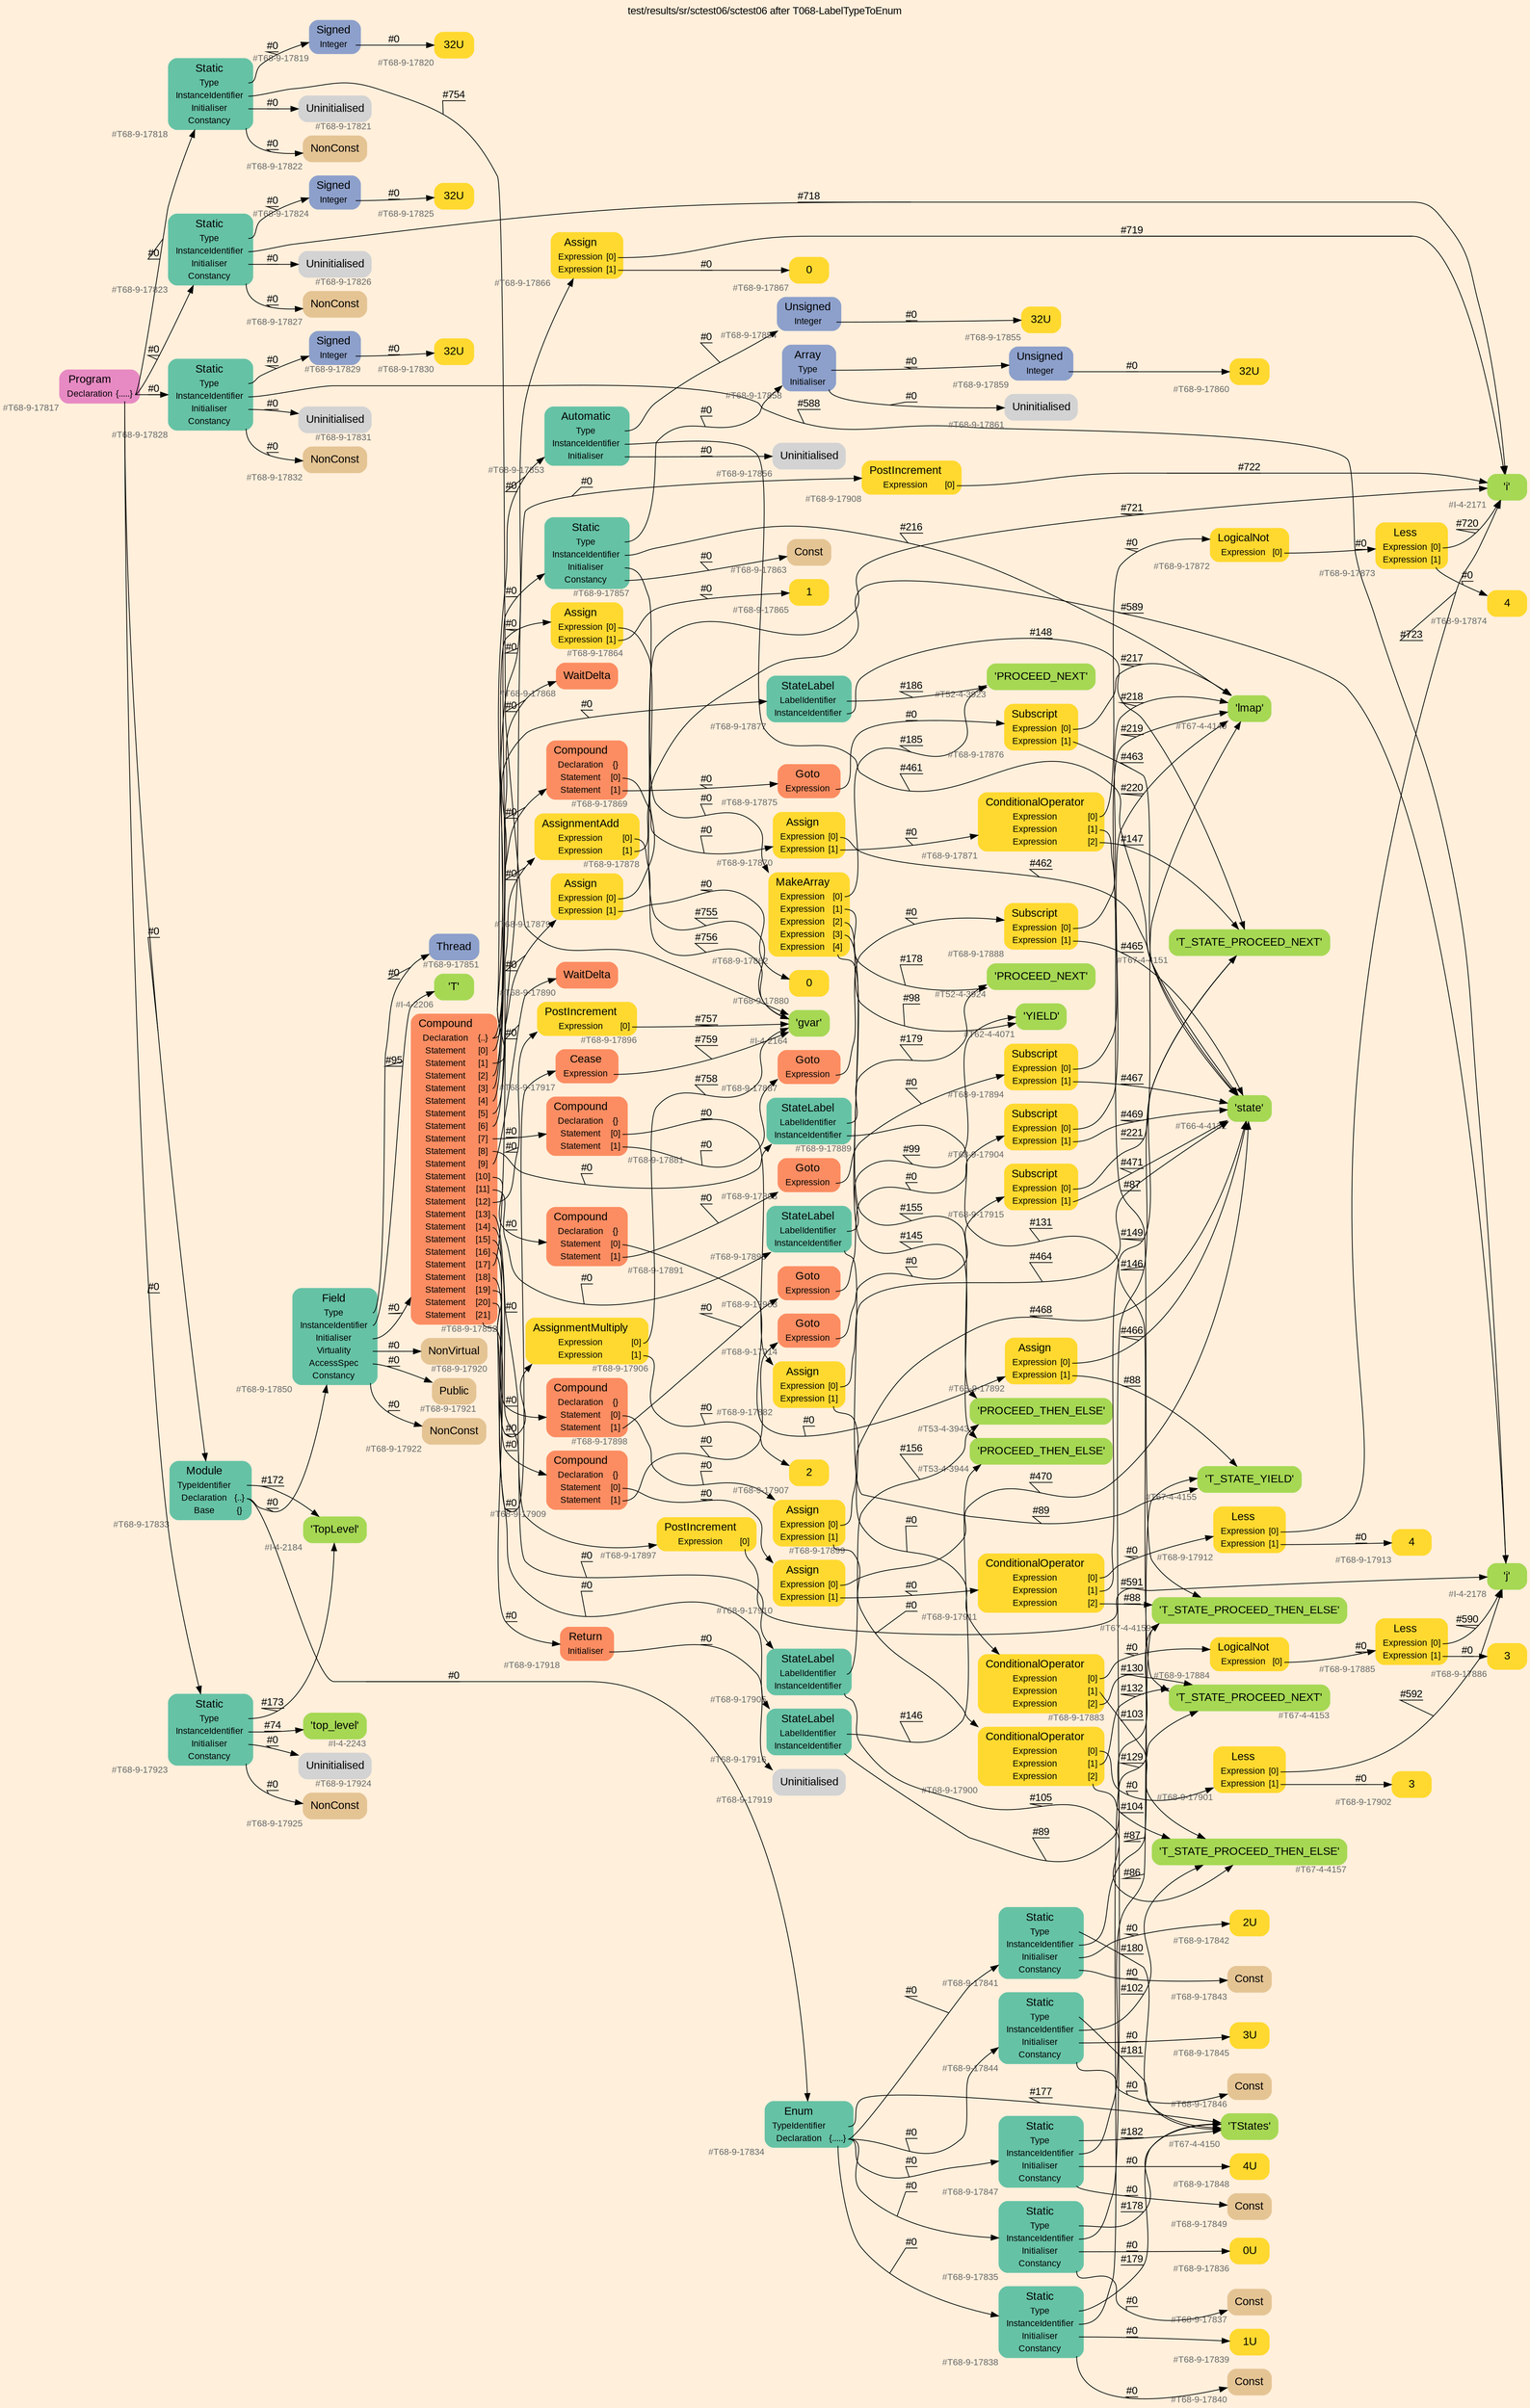 digraph "test/results/sr/sctest06/sctest06 after T068-LabelTypeToEnum" {
label = "test/results/sr/sctest06/sctest06 after T068-LabelTypeToEnum"
labelloc = t
graph [
    rankdir = "LR"
    ranksep = 0.3
    bgcolor = antiquewhite1
    color = black
    fontcolor = black
    fontname = "Arial"
];
node [
    fontname = "Arial"
];
edge [
    fontname = "Arial"
];

// -------------------- node figure --------------------
// -------- block #T68-9-17817 ----------
"#T68-9-17817" [
    fillcolor = "/set28/4"
    xlabel = "#T68-9-17817"
    fontsize = "12"
    fontcolor = grey40
    shape = "plaintext"
    label = <<TABLE BORDER="0" CELLBORDER="0" CELLSPACING="0">
     <TR><TD><FONT COLOR="black" POINT-SIZE="15">Program</FONT></TD></TR>
     <TR><TD><FONT COLOR="black" POINT-SIZE="12">Declaration</FONT></TD><TD PORT="port0"><FONT COLOR="black" POINT-SIZE="12">{.....}</FONT></TD></TR>
    </TABLE>>
    style = "rounded,filled"
];

// -------- block #T68-9-17818 ----------
"#T68-9-17818" [
    fillcolor = "/set28/1"
    xlabel = "#T68-9-17818"
    fontsize = "12"
    fontcolor = grey40
    shape = "plaintext"
    label = <<TABLE BORDER="0" CELLBORDER="0" CELLSPACING="0">
     <TR><TD><FONT COLOR="black" POINT-SIZE="15">Static</FONT></TD></TR>
     <TR><TD><FONT COLOR="black" POINT-SIZE="12">Type</FONT></TD><TD PORT="port0"></TD></TR>
     <TR><TD><FONT COLOR="black" POINT-SIZE="12">InstanceIdentifier</FONT></TD><TD PORT="port1"></TD></TR>
     <TR><TD><FONT COLOR="black" POINT-SIZE="12">Initialiser</FONT></TD><TD PORT="port2"></TD></TR>
     <TR><TD><FONT COLOR="black" POINT-SIZE="12">Constancy</FONT></TD><TD PORT="port3"></TD></TR>
    </TABLE>>
    style = "rounded,filled"
];

// -------- block #T68-9-17819 ----------
"#T68-9-17819" [
    fillcolor = "/set28/3"
    xlabel = "#T68-9-17819"
    fontsize = "12"
    fontcolor = grey40
    shape = "plaintext"
    label = <<TABLE BORDER="0" CELLBORDER="0" CELLSPACING="0">
     <TR><TD><FONT COLOR="black" POINT-SIZE="15">Signed</FONT></TD></TR>
     <TR><TD><FONT COLOR="black" POINT-SIZE="12">Integer</FONT></TD><TD PORT="port0"></TD></TR>
    </TABLE>>
    style = "rounded,filled"
];

// -------- block #T68-9-17820 ----------
"#T68-9-17820" [
    fillcolor = "/set28/6"
    xlabel = "#T68-9-17820"
    fontsize = "12"
    fontcolor = grey40
    shape = "plaintext"
    label = <<TABLE BORDER="0" CELLBORDER="0" CELLSPACING="0">
     <TR><TD><FONT COLOR="black" POINT-SIZE="15">32U</FONT></TD></TR>
    </TABLE>>
    style = "rounded,filled"
];

// -------- block #I-4-2164 ----------
"#I-4-2164" [
    fillcolor = "/set28/5"
    xlabel = "#I-4-2164"
    fontsize = "12"
    fontcolor = grey40
    shape = "plaintext"
    label = <<TABLE BORDER="0" CELLBORDER="0" CELLSPACING="0">
     <TR><TD><FONT COLOR="black" POINT-SIZE="15">'gvar'</FONT></TD></TR>
    </TABLE>>
    style = "rounded,filled"
];

// -------- block #T68-9-17821 ----------
"#T68-9-17821" [
    xlabel = "#T68-9-17821"
    fontsize = "12"
    fontcolor = grey40
    shape = "plaintext"
    label = <<TABLE BORDER="0" CELLBORDER="0" CELLSPACING="0">
     <TR><TD><FONT COLOR="black" POINT-SIZE="15">Uninitialised</FONT></TD></TR>
    </TABLE>>
    style = "rounded,filled"
];

// -------- block #T68-9-17822 ----------
"#T68-9-17822" [
    fillcolor = "/set28/7"
    xlabel = "#T68-9-17822"
    fontsize = "12"
    fontcolor = grey40
    shape = "plaintext"
    label = <<TABLE BORDER="0" CELLBORDER="0" CELLSPACING="0">
     <TR><TD><FONT COLOR="black" POINT-SIZE="15">NonConst</FONT></TD></TR>
    </TABLE>>
    style = "rounded,filled"
];

// -------- block #T68-9-17823 ----------
"#T68-9-17823" [
    fillcolor = "/set28/1"
    xlabel = "#T68-9-17823"
    fontsize = "12"
    fontcolor = grey40
    shape = "plaintext"
    label = <<TABLE BORDER="0" CELLBORDER="0" CELLSPACING="0">
     <TR><TD><FONT COLOR="black" POINT-SIZE="15">Static</FONT></TD></TR>
     <TR><TD><FONT COLOR="black" POINT-SIZE="12">Type</FONT></TD><TD PORT="port0"></TD></TR>
     <TR><TD><FONT COLOR="black" POINT-SIZE="12">InstanceIdentifier</FONT></TD><TD PORT="port1"></TD></TR>
     <TR><TD><FONT COLOR="black" POINT-SIZE="12">Initialiser</FONT></TD><TD PORT="port2"></TD></TR>
     <TR><TD><FONT COLOR="black" POINT-SIZE="12">Constancy</FONT></TD><TD PORT="port3"></TD></TR>
    </TABLE>>
    style = "rounded,filled"
];

// -------- block #T68-9-17824 ----------
"#T68-9-17824" [
    fillcolor = "/set28/3"
    xlabel = "#T68-9-17824"
    fontsize = "12"
    fontcolor = grey40
    shape = "plaintext"
    label = <<TABLE BORDER="0" CELLBORDER="0" CELLSPACING="0">
     <TR><TD><FONT COLOR="black" POINT-SIZE="15">Signed</FONT></TD></TR>
     <TR><TD><FONT COLOR="black" POINT-SIZE="12">Integer</FONT></TD><TD PORT="port0"></TD></TR>
    </TABLE>>
    style = "rounded,filled"
];

// -------- block #T68-9-17825 ----------
"#T68-9-17825" [
    fillcolor = "/set28/6"
    xlabel = "#T68-9-17825"
    fontsize = "12"
    fontcolor = grey40
    shape = "plaintext"
    label = <<TABLE BORDER="0" CELLBORDER="0" CELLSPACING="0">
     <TR><TD><FONT COLOR="black" POINT-SIZE="15">32U</FONT></TD></TR>
    </TABLE>>
    style = "rounded,filled"
];

// -------- block #I-4-2171 ----------
"#I-4-2171" [
    fillcolor = "/set28/5"
    xlabel = "#I-4-2171"
    fontsize = "12"
    fontcolor = grey40
    shape = "plaintext"
    label = <<TABLE BORDER="0" CELLBORDER="0" CELLSPACING="0">
     <TR><TD><FONT COLOR="black" POINT-SIZE="15">'i'</FONT></TD></TR>
    </TABLE>>
    style = "rounded,filled"
];

// -------- block #T68-9-17826 ----------
"#T68-9-17826" [
    xlabel = "#T68-9-17826"
    fontsize = "12"
    fontcolor = grey40
    shape = "plaintext"
    label = <<TABLE BORDER="0" CELLBORDER="0" CELLSPACING="0">
     <TR><TD><FONT COLOR="black" POINT-SIZE="15">Uninitialised</FONT></TD></TR>
    </TABLE>>
    style = "rounded,filled"
];

// -------- block #T68-9-17827 ----------
"#T68-9-17827" [
    fillcolor = "/set28/7"
    xlabel = "#T68-9-17827"
    fontsize = "12"
    fontcolor = grey40
    shape = "plaintext"
    label = <<TABLE BORDER="0" CELLBORDER="0" CELLSPACING="0">
     <TR><TD><FONT COLOR="black" POINT-SIZE="15">NonConst</FONT></TD></TR>
    </TABLE>>
    style = "rounded,filled"
];

// -------- block #T68-9-17828 ----------
"#T68-9-17828" [
    fillcolor = "/set28/1"
    xlabel = "#T68-9-17828"
    fontsize = "12"
    fontcolor = grey40
    shape = "plaintext"
    label = <<TABLE BORDER="0" CELLBORDER="0" CELLSPACING="0">
     <TR><TD><FONT COLOR="black" POINT-SIZE="15">Static</FONT></TD></TR>
     <TR><TD><FONT COLOR="black" POINT-SIZE="12">Type</FONT></TD><TD PORT="port0"></TD></TR>
     <TR><TD><FONT COLOR="black" POINT-SIZE="12">InstanceIdentifier</FONT></TD><TD PORT="port1"></TD></TR>
     <TR><TD><FONT COLOR="black" POINT-SIZE="12">Initialiser</FONT></TD><TD PORT="port2"></TD></TR>
     <TR><TD><FONT COLOR="black" POINT-SIZE="12">Constancy</FONT></TD><TD PORT="port3"></TD></TR>
    </TABLE>>
    style = "rounded,filled"
];

// -------- block #T68-9-17829 ----------
"#T68-9-17829" [
    fillcolor = "/set28/3"
    xlabel = "#T68-9-17829"
    fontsize = "12"
    fontcolor = grey40
    shape = "plaintext"
    label = <<TABLE BORDER="0" CELLBORDER="0" CELLSPACING="0">
     <TR><TD><FONT COLOR="black" POINT-SIZE="15">Signed</FONT></TD></TR>
     <TR><TD><FONT COLOR="black" POINT-SIZE="12">Integer</FONT></TD><TD PORT="port0"></TD></TR>
    </TABLE>>
    style = "rounded,filled"
];

// -------- block #T68-9-17830 ----------
"#T68-9-17830" [
    fillcolor = "/set28/6"
    xlabel = "#T68-9-17830"
    fontsize = "12"
    fontcolor = grey40
    shape = "plaintext"
    label = <<TABLE BORDER="0" CELLBORDER="0" CELLSPACING="0">
     <TR><TD><FONT COLOR="black" POINT-SIZE="15">32U</FONT></TD></TR>
    </TABLE>>
    style = "rounded,filled"
];

// -------- block #I-4-2178 ----------
"#I-4-2178" [
    fillcolor = "/set28/5"
    xlabel = "#I-4-2178"
    fontsize = "12"
    fontcolor = grey40
    shape = "plaintext"
    label = <<TABLE BORDER="0" CELLBORDER="0" CELLSPACING="0">
     <TR><TD><FONT COLOR="black" POINT-SIZE="15">'j'</FONT></TD></TR>
    </TABLE>>
    style = "rounded,filled"
];

// -------- block #T68-9-17831 ----------
"#T68-9-17831" [
    xlabel = "#T68-9-17831"
    fontsize = "12"
    fontcolor = grey40
    shape = "plaintext"
    label = <<TABLE BORDER="0" CELLBORDER="0" CELLSPACING="0">
     <TR><TD><FONT COLOR="black" POINT-SIZE="15">Uninitialised</FONT></TD></TR>
    </TABLE>>
    style = "rounded,filled"
];

// -------- block #T68-9-17832 ----------
"#T68-9-17832" [
    fillcolor = "/set28/7"
    xlabel = "#T68-9-17832"
    fontsize = "12"
    fontcolor = grey40
    shape = "plaintext"
    label = <<TABLE BORDER="0" CELLBORDER="0" CELLSPACING="0">
     <TR><TD><FONT COLOR="black" POINT-SIZE="15">NonConst</FONT></TD></TR>
    </TABLE>>
    style = "rounded,filled"
];

// -------- block #T68-9-17833 ----------
"#T68-9-17833" [
    fillcolor = "/set28/1"
    xlabel = "#T68-9-17833"
    fontsize = "12"
    fontcolor = grey40
    shape = "plaintext"
    label = <<TABLE BORDER="0" CELLBORDER="0" CELLSPACING="0">
     <TR><TD><FONT COLOR="black" POINT-SIZE="15">Module</FONT></TD></TR>
     <TR><TD><FONT COLOR="black" POINT-SIZE="12">TypeIdentifier</FONT></TD><TD PORT="port0"></TD></TR>
     <TR><TD><FONT COLOR="black" POINT-SIZE="12">Declaration</FONT></TD><TD PORT="port1"><FONT COLOR="black" POINT-SIZE="12">{..}</FONT></TD></TR>
     <TR><TD><FONT COLOR="black" POINT-SIZE="12">Base</FONT></TD><TD PORT="port2"><FONT COLOR="black" POINT-SIZE="12">{}</FONT></TD></TR>
    </TABLE>>
    style = "rounded,filled"
];

// -------- block #I-4-2184 ----------
"#I-4-2184" [
    fillcolor = "/set28/5"
    xlabel = "#I-4-2184"
    fontsize = "12"
    fontcolor = grey40
    shape = "plaintext"
    label = <<TABLE BORDER="0" CELLBORDER="0" CELLSPACING="0">
     <TR><TD><FONT COLOR="black" POINT-SIZE="15">'TopLevel'</FONT></TD></TR>
    </TABLE>>
    style = "rounded,filled"
];

// -------- block #T68-9-17834 ----------
"#T68-9-17834" [
    fillcolor = "/set28/1"
    xlabel = "#T68-9-17834"
    fontsize = "12"
    fontcolor = grey40
    shape = "plaintext"
    label = <<TABLE BORDER="0" CELLBORDER="0" CELLSPACING="0">
     <TR><TD><FONT COLOR="black" POINT-SIZE="15">Enum</FONT></TD></TR>
     <TR><TD><FONT COLOR="black" POINT-SIZE="12">TypeIdentifier</FONT></TD><TD PORT="port0"></TD></TR>
     <TR><TD><FONT COLOR="black" POINT-SIZE="12">Declaration</FONT></TD><TD PORT="port1"><FONT COLOR="black" POINT-SIZE="12">{.....}</FONT></TD></TR>
    </TABLE>>
    style = "rounded,filled"
];

// -------- block #T67-4-4150 ----------
"#T67-4-4150" [
    fillcolor = "/set28/5"
    xlabel = "#T67-4-4150"
    fontsize = "12"
    fontcolor = grey40
    shape = "plaintext"
    label = <<TABLE BORDER="0" CELLBORDER="0" CELLSPACING="0">
     <TR><TD><FONT COLOR="black" POINT-SIZE="15">'TStates'</FONT></TD></TR>
    </TABLE>>
    style = "rounded,filled"
];

// -------- block #T68-9-17835 ----------
"#T68-9-17835" [
    fillcolor = "/set28/1"
    xlabel = "#T68-9-17835"
    fontsize = "12"
    fontcolor = grey40
    shape = "plaintext"
    label = <<TABLE BORDER="0" CELLBORDER="0" CELLSPACING="0">
     <TR><TD><FONT COLOR="black" POINT-SIZE="15">Static</FONT></TD></TR>
     <TR><TD><FONT COLOR="black" POINT-SIZE="12">Type</FONT></TD><TD PORT="port0"></TD></TR>
     <TR><TD><FONT COLOR="black" POINT-SIZE="12">InstanceIdentifier</FONT></TD><TD PORT="port1"></TD></TR>
     <TR><TD><FONT COLOR="black" POINT-SIZE="12">Initialiser</FONT></TD><TD PORT="port2"></TD></TR>
     <TR><TD><FONT COLOR="black" POINT-SIZE="12">Constancy</FONT></TD><TD PORT="port3"></TD></TR>
    </TABLE>>
    style = "rounded,filled"
];

// -------- block #T67-4-4151 ----------
"#T67-4-4151" [
    fillcolor = "/set28/5"
    xlabel = "#T67-4-4151"
    fontsize = "12"
    fontcolor = grey40
    shape = "plaintext"
    label = <<TABLE BORDER="0" CELLBORDER="0" CELLSPACING="0">
     <TR><TD><FONT COLOR="black" POINT-SIZE="15">'T_STATE_PROCEED_NEXT'</FONT></TD></TR>
    </TABLE>>
    style = "rounded,filled"
];

// -------- block #T68-9-17836 ----------
"#T68-9-17836" [
    fillcolor = "/set28/6"
    xlabel = "#T68-9-17836"
    fontsize = "12"
    fontcolor = grey40
    shape = "plaintext"
    label = <<TABLE BORDER="0" CELLBORDER="0" CELLSPACING="0">
     <TR><TD><FONT COLOR="black" POINT-SIZE="15">0U</FONT></TD></TR>
    </TABLE>>
    style = "rounded,filled"
];

// -------- block #T68-9-17837 ----------
"#T68-9-17837" [
    fillcolor = "/set28/7"
    xlabel = "#T68-9-17837"
    fontsize = "12"
    fontcolor = grey40
    shape = "plaintext"
    label = <<TABLE BORDER="0" CELLBORDER="0" CELLSPACING="0">
     <TR><TD><FONT COLOR="black" POINT-SIZE="15">Const</FONT></TD></TR>
    </TABLE>>
    style = "rounded,filled"
];

// -------- block #T68-9-17838 ----------
"#T68-9-17838" [
    fillcolor = "/set28/1"
    xlabel = "#T68-9-17838"
    fontsize = "12"
    fontcolor = grey40
    shape = "plaintext"
    label = <<TABLE BORDER="0" CELLBORDER="0" CELLSPACING="0">
     <TR><TD><FONT COLOR="black" POINT-SIZE="15">Static</FONT></TD></TR>
     <TR><TD><FONT COLOR="black" POINT-SIZE="12">Type</FONT></TD><TD PORT="port0"></TD></TR>
     <TR><TD><FONT COLOR="black" POINT-SIZE="12">InstanceIdentifier</FONT></TD><TD PORT="port1"></TD></TR>
     <TR><TD><FONT COLOR="black" POINT-SIZE="12">Initialiser</FONT></TD><TD PORT="port2"></TD></TR>
     <TR><TD><FONT COLOR="black" POINT-SIZE="12">Constancy</FONT></TD><TD PORT="port3"></TD></TR>
    </TABLE>>
    style = "rounded,filled"
];

// -------- block #T67-4-4153 ----------
"#T67-4-4153" [
    fillcolor = "/set28/5"
    xlabel = "#T67-4-4153"
    fontsize = "12"
    fontcolor = grey40
    shape = "plaintext"
    label = <<TABLE BORDER="0" CELLBORDER="0" CELLSPACING="0">
     <TR><TD><FONT COLOR="black" POINT-SIZE="15">'T_STATE_PROCEED_NEXT'</FONT></TD></TR>
    </TABLE>>
    style = "rounded,filled"
];

// -------- block #T68-9-17839 ----------
"#T68-9-17839" [
    fillcolor = "/set28/6"
    xlabel = "#T68-9-17839"
    fontsize = "12"
    fontcolor = grey40
    shape = "plaintext"
    label = <<TABLE BORDER="0" CELLBORDER="0" CELLSPACING="0">
     <TR><TD><FONT COLOR="black" POINT-SIZE="15">1U</FONT></TD></TR>
    </TABLE>>
    style = "rounded,filled"
];

// -------- block #T68-9-17840 ----------
"#T68-9-17840" [
    fillcolor = "/set28/7"
    xlabel = "#T68-9-17840"
    fontsize = "12"
    fontcolor = grey40
    shape = "plaintext"
    label = <<TABLE BORDER="0" CELLBORDER="0" CELLSPACING="0">
     <TR><TD><FONT COLOR="black" POINT-SIZE="15">Const</FONT></TD></TR>
    </TABLE>>
    style = "rounded,filled"
];

// -------- block #T68-9-17841 ----------
"#T68-9-17841" [
    fillcolor = "/set28/1"
    xlabel = "#T68-9-17841"
    fontsize = "12"
    fontcolor = grey40
    shape = "plaintext"
    label = <<TABLE BORDER="0" CELLBORDER="0" CELLSPACING="0">
     <TR><TD><FONT COLOR="black" POINT-SIZE="15">Static</FONT></TD></TR>
     <TR><TD><FONT COLOR="black" POINT-SIZE="12">Type</FONT></TD><TD PORT="port0"></TD></TR>
     <TR><TD><FONT COLOR="black" POINT-SIZE="12">InstanceIdentifier</FONT></TD><TD PORT="port1"></TD></TR>
     <TR><TD><FONT COLOR="black" POINT-SIZE="12">Initialiser</FONT></TD><TD PORT="port2"></TD></TR>
     <TR><TD><FONT COLOR="black" POINT-SIZE="12">Constancy</FONT></TD><TD PORT="port3"></TD></TR>
    </TABLE>>
    style = "rounded,filled"
];

// -------- block #T67-4-4155 ----------
"#T67-4-4155" [
    fillcolor = "/set28/5"
    xlabel = "#T67-4-4155"
    fontsize = "12"
    fontcolor = grey40
    shape = "plaintext"
    label = <<TABLE BORDER="0" CELLBORDER="0" CELLSPACING="0">
     <TR><TD><FONT COLOR="black" POINT-SIZE="15">'T_STATE_YIELD'</FONT></TD></TR>
    </TABLE>>
    style = "rounded,filled"
];

// -------- block #T68-9-17842 ----------
"#T68-9-17842" [
    fillcolor = "/set28/6"
    xlabel = "#T68-9-17842"
    fontsize = "12"
    fontcolor = grey40
    shape = "plaintext"
    label = <<TABLE BORDER="0" CELLBORDER="0" CELLSPACING="0">
     <TR><TD><FONT COLOR="black" POINT-SIZE="15">2U</FONT></TD></TR>
    </TABLE>>
    style = "rounded,filled"
];

// -------- block #T68-9-17843 ----------
"#T68-9-17843" [
    fillcolor = "/set28/7"
    xlabel = "#T68-9-17843"
    fontsize = "12"
    fontcolor = grey40
    shape = "plaintext"
    label = <<TABLE BORDER="0" CELLBORDER="0" CELLSPACING="0">
     <TR><TD><FONT COLOR="black" POINT-SIZE="15">Const</FONT></TD></TR>
    </TABLE>>
    style = "rounded,filled"
];

// -------- block #T68-9-17844 ----------
"#T68-9-17844" [
    fillcolor = "/set28/1"
    xlabel = "#T68-9-17844"
    fontsize = "12"
    fontcolor = grey40
    shape = "plaintext"
    label = <<TABLE BORDER="0" CELLBORDER="0" CELLSPACING="0">
     <TR><TD><FONT COLOR="black" POINT-SIZE="15">Static</FONT></TD></TR>
     <TR><TD><FONT COLOR="black" POINT-SIZE="12">Type</FONT></TD><TD PORT="port0"></TD></TR>
     <TR><TD><FONT COLOR="black" POINT-SIZE="12">InstanceIdentifier</FONT></TD><TD PORT="port1"></TD></TR>
     <TR><TD><FONT COLOR="black" POINT-SIZE="12">Initialiser</FONT></TD><TD PORT="port2"></TD></TR>
     <TR><TD><FONT COLOR="black" POINT-SIZE="12">Constancy</FONT></TD><TD PORT="port3"></TD></TR>
    </TABLE>>
    style = "rounded,filled"
];

// -------- block #T67-4-4157 ----------
"#T67-4-4157" [
    fillcolor = "/set28/5"
    xlabel = "#T67-4-4157"
    fontsize = "12"
    fontcolor = grey40
    shape = "plaintext"
    label = <<TABLE BORDER="0" CELLBORDER="0" CELLSPACING="0">
     <TR><TD><FONT COLOR="black" POINT-SIZE="15">'T_STATE_PROCEED_THEN_ELSE'</FONT></TD></TR>
    </TABLE>>
    style = "rounded,filled"
];

// -------- block #T68-9-17845 ----------
"#T68-9-17845" [
    fillcolor = "/set28/6"
    xlabel = "#T68-9-17845"
    fontsize = "12"
    fontcolor = grey40
    shape = "plaintext"
    label = <<TABLE BORDER="0" CELLBORDER="0" CELLSPACING="0">
     <TR><TD><FONT COLOR="black" POINT-SIZE="15">3U</FONT></TD></TR>
    </TABLE>>
    style = "rounded,filled"
];

// -------- block #T68-9-17846 ----------
"#T68-9-17846" [
    fillcolor = "/set28/7"
    xlabel = "#T68-9-17846"
    fontsize = "12"
    fontcolor = grey40
    shape = "plaintext"
    label = <<TABLE BORDER="0" CELLBORDER="0" CELLSPACING="0">
     <TR><TD><FONT COLOR="black" POINT-SIZE="15">Const</FONT></TD></TR>
    </TABLE>>
    style = "rounded,filled"
];

// -------- block #T68-9-17847 ----------
"#T68-9-17847" [
    fillcolor = "/set28/1"
    xlabel = "#T68-9-17847"
    fontsize = "12"
    fontcolor = grey40
    shape = "plaintext"
    label = <<TABLE BORDER="0" CELLBORDER="0" CELLSPACING="0">
     <TR><TD><FONT COLOR="black" POINT-SIZE="15">Static</FONT></TD></TR>
     <TR><TD><FONT COLOR="black" POINT-SIZE="12">Type</FONT></TD><TD PORT="port0"></TD></TR>
     <TR><TD><FONT COLOR="black" POINT-SIZE="12">InstanceIdentifier</FONT></TD><TD PORT="port1"></TD></TR>
     <TR><TD><FONT COLOR="black" POINT-SIZE="12">Initialiser</FONT></TD><TD PORT="port2"></TD></TR>
     <TR><TD><FONT COLOR="black" POINT-SIZE="12">Constancy</FONT></TD><TD PORT="port3"></TD></TR>
    </TABLE>>
    style = "rounded,filled"
];

// -------- block #T67-4-4159 ----------
"#T67-4-4159" [
    fillcolor = "/set28/5"
    xlabel = "#T67-4-4159"
    fontsize = "12"
    fontcolor = grey40
    shape = "plaintext"
    label = <<TABLE BORDER="0" CELLBORDER="0" CELLSPACING="0">
     <TR><TD><FONT COLOR="black" POINT-SIZE="15">'T_STATE_PROCEED_THEN_ELSE'</FONT></TD></TR>
    </TABLE>>
    style = "rounded,filled"
];

// -------- block #T68-9-17848 ----------
"#T68-9-17848" [
    fillcolor = "/set28/6"
    xlabel = "#T68-9-17848"
    fontsize = "12"
    fontcolor = grey40
    shape = "plaintext"
    label = <<TABLE BORDER="0" CELLBORDER="0" CELLSPACING="0">
     <TR><TD><FONT COLOR="black" POINT-SIZE="15">4U</FONT></TD></TR>
    </TABLE>>
    style = "rounded,filled"
];

// -------- block #T68-9-17849 ----------
"#T68-9-17849" [
    fillcolor = "/set28/7"
    xlabel = "#T68-9-17849"
    fontsize = "12"
    fontcolor = grey40
    shape = "plaintext"
    label = <<TABLE BORDER="0" CELLBORDER="0" CELLSPACING="0">
     <TR><TD><FONT COLOR="black" POINT-SIZE="15">Const</FONT></TD></TR>
    </TABLE>>
    style = "rounded,filled"
];

// -------- block #T68-9-17850 ----------
"#T68-9-17850" [
    fillcolor = "/set28/1"
    xlabel = "#T68-9-17850"
    fontsize = "12"
    fontcolor = grey40
    shape = "plaintext"
    label = <<TABLE BORDER="0" CELLBORDER="0" CELLSPACING="0">
     <TR><TD><FONT COLOR="black" POINT-SIZE="15">Field</FONT></TD></TR>
     <TR><TD><FONT COLOR="black" POINT-SIZE="12">Type</FONT></TD><TD PORT="port0"></TD></TR>
     <TR><TD><FONT COLOR="black" POINT-SIZE="12">InstanceIdentifier</FONT></TD><TD PORT="port1"></TD></TR>
     <TR><TD><FONT COLOR="black" POINT-SIZE="12">Initialiser</FONT></TD><TD PORT="port2"></TD></TR>
     <TR><TD><FONT COLOR="black" POINT-SIZE="12">Virtuality</FONT></TD><TD PORT="port3"></TD></TR>
     <TR><TD><FONT COLOR="black" POINT-SIZE="12">AccessSpec</FONT></TD><TD PORT="port4"></TD></TR>
     <TR><TD><FONT COLOR="black" POINT-SIZE="12">Constancy</FONT></TD><TD PORT="port5"></TD></TR>
    </TABLE>>
    style = "rounded,filled"
];

// -------- block #T68-9-17851 ----------
"#T68-9-17851" [
    fillcolor = "/set28/3"
    xlabel = "#T68-9-17851"
    fontsize = "12"
    fontcolor = grey40
    shape = "plaintext"
    label = <<TABLE BORDER="0" CELLBORDER="0" CELLSPACING="0">
     <TR><TD><FONT COLOR="black" POINT-SIZE="15">Thread</FONT></TD></TR>
    </TABLE>>
    style = "rounded,filled"
];

// -------- block #I-4-2206 ----------
"#I-4-2206" [
    fillcolor = "/set28/5"
    xlabel = "#I-4-2206"
    fontsize = "12"
    fontcolor = grey40
    shape = "plaintext"
    label = <<TABLE BORDER="0" CELLBORDER="0" CELLSPACING="0">
     <TR><TD><FONT COLOR="black" POINT-SIZE="15">'T'</FONT></TD></TR>
    </TABLE>>
    style = "rounded,filled"
];

// -------- block #T68-9-17852 ----------
"#T68-9-17852" [
    fillcolor = "/set28/2"
    xlabel = "#T68-9-17852"
    fontsize = "12"
    fontcolor = grey40
    shape = "plaintext"
    label = <<TABLE BORDER="0" CELLBORDER="0" CELLSPACING="0">
     <TR><TD><FONT COLOR="black" POINT-SIZE="15">Compound</FONT></TD></TR>
     <TR><TD><FONT COLOR="black" POINT-SIZE="12">Declaration</FONT></TD><TD PORT="port0"><FONT COLOR="black" POINT-SIZE="12">{..}</FONT></TD></TR>
     <TR><TD><FONT COLOR="black" POINT-SIZE="12">Statement</FONT></TD><TD PORT="port1"><FONT COLOR="black" POINT-SIZE="12">[0]</FONT></TD></TR>
     <TR><TD><FONT COLOR="black" POINT-SIZE="12">Statement</FONT></TD><TD PORT="port2"><FONT COLOR="black" POINT-SIZE="12">[1]</FONT></TD></TR>
     <TR><TD><FONT COLOR="black" POINT-SIZE="12">Statement</FONT></TD><TD PORT="port3"><FONT COLOR="black" POINT-SIZE="12">[2]</FONT></TD></TR>
     <TR><TD><FONT COLOR="black" POINT-SIZE="12">Statement</FONT></TD><TD PORT="port4"><FONT COLOR="black" POINT-SIZE="12">[3]</FONT></TD></TR>
     <TR><TD><FONT COLOR="black" POINT-SIZE="12">Statement</FONT></TD><TD PORT="port5"><FONT COLOR="black" POINT-SIZE="12">[4]</FONT></TD></TR>
     <TR><TD><FONT COLOR="black" POINT-SIZE="12">Statement</FONT></TD><TD PORT="port6"><FONT COLOR="black" POINT-SIZE="12">[5]</FONT></TD></TR>
     <TR><TD><FONT COLOR="black" POINT-SIZE="12">Statement</FONT></TD><TD PORT="port7"><FONT COLOR="black" POINT-SIZE="12">[6]</FONT></TD></TR>
     <TR><TD><FONT COLOR="black" POINT-SIZE="12">Statement</FONT></TD><TD PORT="port8"><FONT COLOR="black" POINT-SIZE="12">[7]</FONT></TD></TR>
     <TR><TD><FONT COLOR="black" POINT-SIZE="12">Statement</FONT></TD><TD PORT="port9"><FONT COLOR="black" POINT-SIZE="12">[8]</FONT></TD></TR>
     <TR><TD><FONT COLOR="black" POINT-SIZE="12">Statement</FONT></TD><TD PORT="port10"><FONT COLOR="black" POINT-SIZE="12">[9]</FONT></TD></TR>
     <TR><TD><FONT COLOR="black" POINT-SIZE="12">Statement</FONT></TD><TD PORT="port11"><FONT COLOR="black" POINT-SIZE="12">[10]</FONT></TD></TR>
     <TR><TD><FONT COLOR="black" POINT-SIZE="12">Statement</FONT></TD><TD PORT="port12"><FONT COLOR="black" POINT-SIZE="12">[11]</FONT></TD></TR>
     <TR><TD><FONT COLOR="black" POINT-SIZE="12">Statement</FONT></TD><TD PORT="port13"><FONT COLOR="black" POINT-SIZE="12">[12]</FONT></TD></TR>
     <TR><TD><FONT COLOR="black" POINT-SIZE="12">Statement</FONT></TD><TD PORT="port14"><FONT COLOR="black" POINT-SIZE="12">[13]</FONT></TD></TR>
     <TR><TD><FONT COLOR="black" POINT-SIZE="12">Statement</FONT></TD><TD PORT="port15"><FONT COLOR="black" POINT-SIZE="12">[14]</FONT></TD></TR>
     <TR><TD><FONT COLOR="black" POINT-SIZE="12">Statement</FONT></TD><TD PORT="port16"><FONT COLOR="black" POINT-SIZE="12">[15]</FONT></TD></TR>
     <TR><TD><FONT COLOR="black" POINT-SIZE="12">Statement</FONT></TD><TD PORT="port17"><FONT COLOR="black" POINT-SIZE="12">[16]</FONT></TD></TR>
     <TR><TD><FONT COLOR="black" POINT-SIZE="12">Statement</FONT></TD><TD PORT="port18"><FONT COLOR="black" POINT-SIZE="12">[17]</FONT></TD></TR>
     <TR><TD><FONT COLOR="black" POINT-SIZE="12">Statement</FONT></TD><TD PORT="port19"><FONT COLOR="black" POINT-SIZE="12">[18]</FONT></TD></TR>
     <TR><TD><FONT COLOR="black" POINT-SIZE="12">Statement</FONT></TD><TD PORT="port20"><FONT COLOR="black" POINT-SIZE="12">[19]</FONT></TD></TR>
     <TR><TD><FONT COLOR="black" POINT-SIZE="12">Statement</FONT></TD><TD PORT="port21"><FONT COLOR="black" POINT-SIZE="12">[20]</FONT></TD></TR>
     <TR><TD><FONT COLOR="black" POINT-SIZE="12">Statement</FONT></TD><TD PORT="port22"><FONT COLOR="black" POINT-SIZE="12">[21]</FONT></TD></TR>
    </TABLE>>
    style = "rounded,filled"
];

// -------- block #T68-9-17853 ----------
"#T68-9-17853" [
    fillcolor = "/set28/1"
    xlabel = "#T68-9-17853"
    fontsize = "12"
    fontcolor = grey40
    shape = "plaintext"
    label = <<TABLE BORDER="0" CELLBORDER="0" CELLSPACING="0">
     <TR><TD><FONT COLOR="black" POINT-SIZE="15">Automatic</FONT></TD></TR>
     <TR><TD><FONT COLOR="black" POINT-SIZE="12">Type</FONT></TD><TD PORT="port0"></TD></TR>
     <TR><TD><FONT COLOR="black" POINT-SIZE="12">InstanceIdentifier</FONT></TD><TD PORT="port1"></TD></TR>
     <TR><TD><FONT COLOR="black" POINT-SIZE="12">Initialiser</FONT></TD><TD PORT="port2"></TD></TR>
    </TABLE>>
    style = "rounded,filled"
];

// -------- block #T68-9-17854 ----------
"#T68-9-17854" [
    fillcolor = "/set28/3"
    xlabel = "#T68-9-17854"
    fontsize = "12"
    fontcolor = grey40
    shape = "plaintext"
    label = <<TABLE BORDER="0" CELLBORDER="0" CELLSPACING="0">
     <TR><TD><FONT COLOR="black" POINT-SIZE="15">Unsigned</FONT></TD></TR>
     <TR><TD><FONT COLOR="black" POINT-SIZE="12">Integer</FONT></TD><TD PORT="port0"></TD></TR>
    </TABLE>>
    style = "rounded,filled"
];

// -------- block #T68-9-17855 ----------
"#T68-9-17855" [
    fillcolor = "/set28/6"
    xlabel = "#T68-9-17855"
    fontsize = "12"
    fontcolor = grey40
    shape = "plaintext"
    label = <<TABLE BORDER="0" CELLBORDER="0" CELLSPACING="0">
     <TR><TD><FONT COLOR="black" POINT-SIZE="15">32U</FONT></TD></TR>
    </TABLE>>
    style = "rounded,filled"
];

// -------- block #T66-4-4132 ----------
"#T66-4-4132" [
    fillcolor = "/set28/5"
    xlabel = "#T66-4-4132"
    fontsize = "12"
    fontcolor = grey40
    shape = "plaintext"
    label = <<TABLE BORDER="0" CELLBORDER="0" CELLSPACING="0">
     <TR><TD><FONT COLOR="black" POINT-SIZE="15">'state'</FONT></TD></TR>
    </TABLE>>
    style = "rounded,filled"
];

// -------- block #T68-9-17856 ----------
"#T68-9-17856" [
    xlabel = "#T68-9-17856"
    fontsize = "12"
    fontcolor = grey40
    shape = "plaintext"
    label = <<TABLE BORDER="0" CELLBORDER="0" CELLSPACING="0">
     <TR><TD><FONT COLOR="black" POINT-SIZE="15">Uninitialised</FONT></TD></TR>
    </TABLE>>
    style = "rounded,filled"
];

// -------- block #T68-9-17857 ----------
"#T68-9-17857" [
    fillcolor = "/set28/1"
    xlabel = "#T68-9-17857"
    fontsize = "12"
    fontcolor = grey40
    shape = "plaintext"
    label = <<TABLE BORDER="0" CELLBORDER="0" CELLSPACING="0">
     <TR><TD><FONT COLOR="black" POINT-SIZE="15">Static</FONT></TD></TR>
     <TR><TD><FONT COLOR="black" POINT-SIZE="12">Type</FONT></TD><TD PORT="port0"></TD></TR>
     <TR><TD><FONT COLOR="black" POINT-SIZE="12">InstanceIdentifier</FONT></TD><TD PORT="port1"></TD></TR>
     <TR><TD><FONT COLOR="black" POINT-SIZE="12">Initialiser</FONT></TD><TD PORT="port2"></TD></TR>
     <TR><TD><FONT COLOR="black" POINT-SIZE="12">Constancy</FONT></TD><TD PORT="port3"></TD></TR>
    </TABLE>>
    style = "rounded,filled"
];

// -------- block #T68-9-17858 ----------
"#T68-9-17858" [
    fillcolor = "/set28/3"
    xlabel = "#T68-9-17858"
    fontsize = "12"
    fontcolor = grey40
    shape = "plaintext"
    label = <<TABLE BORDER="0" CELLBORDER="0" CELLSPACING="0">
     <TR><TD><FONT COLOR="black" POINT-SIZE="15">Array</FONT></TD></TR>
     <TR><TD><FONT COLOR="black" POINT-SIZE="12">Type</FONT></TD><TD PORT="port0"></TD></TR>
     <TR><TD><FONT COLOR="black" POINT-SIZE="12">Initialiser</FONT></TD><TD PORT="port1"></TD></TR>
    </TABLE>>
    style = "rounded,filled"
];

// -------- block #T68-9-17859 ----------
"#T68-9-17859" [
    fillcolor = "/set28/3"
    xlabel = "#T68-9-17859"
    fontsize = "12"
    fontcolor = grey40
    shape = "plaintext"
    label = <<TABLE BORDER="0" CELLBORDER="0" CELLSPACING="0">
     <TR><TD><FONT COLOR="black" POINT-SIZE="15">Unsigned</FONT></TD></TR>
     <TR><TD><FONT COLOR="black" POINT-SIZE="12">Integer</FONT></TD><TD PORT="port0"></TD></TR>
    </TABLE>>
    style = "rounded,filled"
];

// -------- block #T68-9-17860 ----------
"#T68-9-17860" [
    fillcolor = "/set28/6"
    xlabel = "#T68-9-17860"
    fontsize = "12"
    fontcolor = grey40
    shape = "plaintext"
    label = <<TABLE BORDER="0" CELLBORDER="0" CELLSPACING="0">
     <TR><TD><FONT COLOR="black" POINT-SIZE="15">32U</FONT></TD></TR>
    </TABLE>>
    style = "rounded,filled"
];

// -------- block #T68-9-17861 ----------
"#T68-9-17861" [
    xlabel = "#T68-9-17861"
    fontsize = "12"
    fontcolor = grey40
    shape = "plaintext"
    label = <<TABLE BORDER="0" CELLBORDER="0" CELLSPACING="0">
     <TR><TD><FONT COLOR="black" POINT-SIZE="15">Uninitialised</FONT></TD></TR>
    </TABLE>>
    style = "rounded,filled"
];

// -------- block #T67-4-4149 ----------
"#T67-4-4149" [
    fillcolor = "/set28/5"
    xlabel = "#T67-4-4149"
    fontsize = "12"
    fontcolor = grey40
    shape = "plaintext"
    label = <<TABLE BORDER="0" CELLBORDER="0" CELLSPACING="0">
     <TR><TD><FONT COLOR="black" POINT-SIZE="15">'lmap'</FONT></TD></TR>
    </TABLE>>
    style = "rounded,filled"
];

// -------- block #T68-9-17862 ----------
"#T68-9-17862" [
    fillcolor = "/set28/6"
    xlabel = "#T68-9-17862"
    fontsize = "12"
    fontcolor = grey40
    shape = "plaintext"
    label = <<TABLE BORDER="0" CELLBORDER="0" CELLSPACING="0">
     <TR><TD><FONT COLOR="black" POINT-SIZE="15">MakeArray</FONT></TD></TR>
     <TR><TD><FONT COLOR="black" POINT-SIZE="12">Expression</FONT></TD><TD PORT="port0"><FONT COLOR="black" POINT-SIZE="12">[0]</FONT></TD></TR>
     <TR><TD><FONT COLOR="black" POINT-SIZE="12">Expression</FONT></TD><TD PORT="port1"><FONT COLOR="black" POINT-SIZE="12">[1]</FONT></TD></TR>
     <TR><TD><FONT COLOR="black" POINT-SIZE="12">Expression</FONT></TD><TD PORT="port2"><FONT COLOR="black" POINT-SIZE="12">[2]</FONT></TD></TR>
     <TR><TD><FONT COLOR="black" POINT-SIZE="12">Expression</FONT></TD><TD PORT="port3"><FONT COLOR="black" POINT-SIZE="12">[3]</FONT></TD></TR>
     <TR><TD><FONT COLOR="black" POINT-SIZE="12">Expression</FONT></TD><TD PORT="port4"><FONT COLOR="black" POINT-SIZE="12">[4]</FONT></TD></TR>
    </TABLE>>
    style = "rounded,filled"
];

// -------- block #T52-4-3923 ----------
"#T52-4-3923" [
    fillcolor = "/set28/5"
    xlabel = "#T52-4-3923"
    fontsize = "12"
    fontcolor = grey40
    shape = "plaintext"
    label = <<TABLE BORDER="0" CELLBORDER="0" CELLSPACING="0">
     <TR><TD><FONT COLOR="black" POINT-SIZE="15">'PROCEED_NEXT'</FONT></TD></TR>
    </TABLE>>
    style = "rounded,filled"
];

// -------- block #T52-4-3924 ----------
"#T52-4-3924" [
    fillcolor = "/set28/5"
    xlabel = "#T52-4-3924"
    fontsize = "12"
    fontcolor = grey40
    shape = "plaintext"
    label = <<TABLE BORDER="0" CELLBORDER="0" CELLSPACING="0">
     <TR><TD><FONT COLOR="black" POINT-SIZE="15">'PROCEED_NEXT'</FONT></TD></TR>
    </TABLE>>
    style = "rounded,filled"
];

// -------- block #T62-4-4071 ----------
"#T62-4-4071" [
    fillcolor = "/set28/5"
    xlabel = "#T62-4-4071"
    fontsize = "12"
    fontcolor = grey40
    shape = "plaintext"
    label = <<TABLE BORDER="0" CELLBORDER="0" CELLSPACING="0">
     <TR><TD><FONT COLOR="black" POINT-SIZE="15">'YIELD'</FONT></TD></TR>
    </TABLE>>
    style = "rounded,filled"
];

// -------- block #T53-4-3943 ----------
"#T53-4-3943" [
    fillcolor = "/set28/5"
    xlabel = "#T53-4-3943"
    fontsize = "12"
    fontcolor = grey40
    shape = "plaintext"
    label = <<TABLE BORDER="0" CELLBORDER="0" CELLSPACING="0">
     <TR><TD><FONT COLOR="black" POINT-SIZE="15">'PROCEED_THEN_ELSE'</FONT></TD></TR>
    </TABLE>>
    style = "rounded,filled"
];

// -------- block #T53-4-3944 ----------
"#T53-4-3944" [
    fillcolor = "/set28/5"
    xlabel = "#T53-4-3944"
    fontsize = "12"
    fontcolor = grey40
    shape = "plaintext"
    label = <<TABLE BORDER="0" CELLBORDER="0" CELLSPACING="0">
     <TR><TD><FONT COLOR="black" POINT-SIZE="15">'PROCEED_THEN_ELSE'</FONT></TD></TR>
    </TABLE>>
    style = "rounded,filled"
];

// -------- block #T68-9-17863 ----------
"#T68-9-17863" [
    fillcolor = "/set28/7"
    xlabel = "#T68-9-17863"
    fontsize = "12"
    fontcolor = grey40
    shape = "plaintext"
    label = <<TABLE BORDER="0" CELLBORDER="0" CELLSPACING="0">
     <TR><TD><FONT COLOR="black" POINT-SIZE="15">Const</FONT></TD></TR>
    </TABLE>>
    style = "rounded,filled"
];

// -------- block #T68-9-17864 ----------
"#T68-9-17864" [
    fillcolor = "/set28/6"
    xlabel = "#T68-9-17864"
    fontsize = "12"
    fontcolor = grey40
    shape = "plaintext"
    label = <<TABLE BORDER="0" CELLBORDER="0" CELLSPACING="0">
     <TR><TD><FONT COLOR="black" POINT-SIZE="15">Assign</FONT></TD></TR>
     <TR><TD><FONT COLOR="black" POINT-SIZE="12">Expression</FONT></TD><TD PORT="port0"><FONT COLOR="black" POINT-SIZE="12">[0]</FONT></TD></TR>
     <TR><TD><FONT COLOR="black" POINT-SIZE="12">Expression</FONT></TD><TD PORT="port1"><FONT COLOR="black" POINT-SIZE="12">[1]</FONT></TD></TR>
    </TABLE>>
    style = "rounded,filled"
];

// -------- block #T68-9-17865 ----------
"#T68-9-17865" [
    fillcolor = "/set28/6"
    xlabel = "#T68-9-17865"
    fontsize = "12"
    fontcolor = grey40
    shape = "plaintext"
    label = <<TABLE BORDER="0" CELLBORDER="0" CELLSPACING="0">
     <TR><TD><FONT COLOR="black" POINT-SIZE="15">1</FONT></TD></TR>
    </TABLE>>
    style = "rounded,filled"
];

// -------- block #T68-9-17866 ----------
"#T68-9-17866" [
    fillcolor = "/set28/6"
    xlabel = "#T68-9-17866"
    fontsize = "12"
    fontcolor = grey40
    shape = "plaintext"
    label = <<TABLE BORDER="0" CELLBORDER="0" CELLSPACING="0">
     <TR><TD><FONT COLOR="black" POINT-SIZE="15">Assign</FONT></TD></TR>
     <TR><TD><FONT COLOR="black" POINT-SIZE="12">Expression</FONT></TD><TD PORT="port0"><FONT COLOR="black" POINT-SIZE="12">[0]</FONT></TD></TR>
     <TR><TD><FONT COLOR="black" POINT-SIZE="12">Expression</FONT></TD><TD PORT="port1"><FONT COLOR="black" POINT-SIZE="12">[1]</FONT></TD></TR>
    </TABLE>>
    style = "rounded,filled"
];

// -------- block #T68-9-17867 ----------
"#T68-9-17867" [
    fillcolor = "/set28/6"
    xlabel = "#T68-9-17867"
    fontsize = "12"
    fontcolor = grey40
    shape = "plaintext"
    label = <<TABLE BORDER="0" CELLBORDER="0" CELLSPACING="0">
     <TR><TD><FONT COLOR="black" POINT-SIZE="15">0</FONT></TD></TR>
    </TABLE>>
    style = "rounded,filled"
];

// -------- block #T68-9-17868 ----------
"#T68-9-17868" [
    fillcolor = "/set28/2"
    xlabel = "#T68-9-17868"
    fontsize = "12"
    fontcolor = grey40
    shape = "plaintext"
    label = <<TABLE BORDER="0" CELLBORDER="0" CELLSPACING="0">
     <TR><TD><FONT COLOR="black" POINT-SIZE="15">WaitDelta</FONT></TD></TR>
    </TABLE>>
    style = "rounded,filled"
];

// -------- block #T68-9-17869 ----------
"#T68-9-17869" [
    fillcolor = "/set28/2"
    xlabel = "#T68-9-17869"
    fontsize = "12"
    fontcolor = grey40
    shape = "plaintext"
    label = <<TABLE BORDER="0" CELLBORDER="0" CELLSPACING="0">
     <TR><TD><FONT COLOR="black" POINT-SIZE="15">Compound</FONT></TD></TR>
     <TR><TD><FONT COLOR="black" POINT-SIZE="12">Declaration</FONT></TD><TD PORT="port0"><FONT COLOR="black" POINT-SIZE="12">{}</FONT></TD></TR>
     <TR><TD><FONT COLOR="black" POINT-SIZE="12">Statement</FONT></TD><TD PORT="port1"><FONT COLOR="black" POINT-SIZE="12">[0]</FONT></TD></TR>
     <TR><TD><FONT COLOR="black" POINT-SIZE="12">Statement</FONT></TD><TD PORT="port2"><FONT COLOR="black" POINT-SIZE="12">[1]</FONT></TD></TR>
    </TABLE>>
    style = "rounded,filled"
];

// -------- block #T68-9-17870 ----------
"#T68-9-17870" [
    fillcolor = "/set28/6"
    xlabel = "#T68-9-17870"
    fontsize = "12"
    fontcolor = grey40
    shape = "plaintext"
    label = <<TABLE BORDER="0" CELLBORDER="0" CELLSPACING="0">
     <TR><TD><FONT COLOR="black" POINT-SIZE="15">Assign</FONT></TD></TR>
     <TR><TD><FONT COLOR="black" POINT-SIZE="12">Expression</FONT></TD><TD PORT="port0"><FONT COLOR="black" POINT-SIZE="12">[0]</FONT></TD></TR>
     <TR><TD><FONT COLOR="black" POINT-SIZE="12">Expression</FONT></TD><TD PORT="port1"><FONT COLOR="black" POINT-SIZE="12">[1]</FONT></TD></TR>
    </TABLE>>
    style = "rounded,filled"
];

// -------- block #T68-9-17871 ----------
"#T68-9-17871" [
    fillcolor = "/set28/6"
    xlabel = "#T68-9-17871"
    fontsize = "12"
    fontcolor = grey40
    shape = "plaintext"
    label = <<TABLE BORDER="0" CELLBORDER="0" CELLSPACING="0">
     <TR><TD><FONT COLOR="black" POINT-SIZE="15">ConditionalOperator</FONT></TD></TR>
     <TR><TD><FONT COLOR="black" POINT-SIZE="12">Expression</FONT></TD><TD PORT="port0"><FONT COLOR="black" POINT-SIZE="12">[0]</FONT></TD></TR>
     <TR><TD><FONT COLOR="black" POINT-SIZE="12">Expression</FONT></TD><TD PORT="port1"><FONT COLOR="black" POINT-SIZE="12">[1]</FONT></TD></TR>
     <TR><TD><FONT COLOR="black" POINT-SIZE="12">Expression</FONT></TD><TD PORT="port2"><FONT COLOR="black" POINT-SIZE="12">[2]</FONT></TD></TR>
    </TABLE>>
    style = "rounded,filled"
];

// -------- block #T68-9-17872 ----------
"#T68-9-17872" [
    fillcolor = "/set28/6"
    xlabel = "#T68-9-17872"
    fontsize = "12"
    fontcolor = grey40
    shape = "plaintext"
    label = <<TABLE BORDER="0" CELLBORDER="0" CELLSPACING="0">
     <TR><TD><FONT COLOR="black" POINT-SIZE="15">LogicalNot</FONT></TD></TR>
     <TR><TD><FONT COLOR="black" POINT-SIZE="12">Expression</FONT></TD><TD PORT="port0"><FONT COLOR="black" POINT-SIZE="12">[0]</FONT></TD></TR>
    </TABLE>>
    style = "rounded,filled"
];

// -------- block #T68-9-17873 ----------
"#T68-9-17873" [
    fillcolor = "/set28/6"
    xlabel = "#T68-9-17873"
    fontsize = "12"
    fontcolor = grey40
    shape = "plaintext"
    label = <<TABLE BORDER="0" CELLBORDER="0" CELLSPACING="0">
     <TR><TD><FONT COLOR="black" POINT-SIZE="15">Less</FONT></TD></TR>
     <TR><TD><FONT COLOR="black" POINT-SIZE="12">Expression</FONT></TD><TD PORT="port0"><FONT COLOR="black" POINT-SIZE="12">[0]</FONT></TD></TR>
     <TR><TD><FONT COLOR="black" POINT-SIZE="12">Expression</FONT></TD><TD PORT="port1"><FONT COLOR="black" POINT-SIZE="12">[1]</FONT></TD></TR>
    </TABLE>>
    style = "rounded,filled"
];

// -------- block #T68-9-17874 ----------
"#T68-9-17874" [
    fillcolor = "/set28/6"
    xlabel = "#T68-9-17874"
    fontsize = "12"
    fontcolor = grey40
    shape = "plaintext"
    label = <<TABLE BORDER="0" CELLBORDER="0" CELLSPACING="0">
     <TR><TD><FONT COLOR="black" POINT-SIZE="15">4</FONT></TD></TR>
    </TABLE>>
    style = "rounded,filled"
];

// -------- block #T68-9-17875 ----------
"#T68-9-17875" [
    fillcolor = "/set28/2"
    xlabel = "#T68-9-17875"
    fontsize = "12"
    fontcolor = grey40
    shape = "plaintext"
    label = <<TABLE BORDER="0" CELLBORDER="0" CELLSPACING="0">
     <TR><TD><FONT COLOR="black" POINT-SIZE="15">Goto</FONT></TD></TR>
     <TR><TD><FONT COLOR="black" POINT-SIZE="12">Expression</FONT></TD><TD PORT="port0"></TD></TR>
    </TABLE>>
    style = "rounded,filled"
];

// -------- block #T68-9-17876 ----------
"#T68-9-17876" [
    fillcolor = "/set28/6"
    xlabel = "#T68-9-17876"
    fontsize = "12"
    fontcolor = grey40
    shape = "plaintext"
    label = <<TABLE BORDER="0" CELLBORDER="0" CELLSPACING="0">
     <TR><TD><FONT COLOR="black" POINT-SIZE="15">Subscript</FONT></TD></TR>
     <TR><TD><FONT COLOR="black" POINT-SIZE="12">Expression</FONT></TD><TD PORT="port0"><FONT COLOR="black" POINT-SIZE="12">[0]</FONT></TD></TR>
     <TR><TD><FONT COLOR="black" POINT-SIZE="12">Expression</FONT></TD><TD PORT="port1"><FONT COLOR="black" POINT-SIZE="12">[1]</FONT></TD></TR>
    </TABLE>>
    style = "rounded,filled"
];

// -------- block #T68-9-17877 ----------
"#T68-9-17877" [
    fillcolor = "/set28/1"
    xlabel = "#T68-9-17877"
    fontsize = "12"
    fontcolor = grey40
    shape = "plaintext"
    label = <<TABLE BORDER="0" CELLBORDER="0" CELLSPACING="0">
     <TR><TD><FONT COLOR="black" POINT-SIZE="15">StateLabel</FONT></TD></TR>
     <TR><TD><FONT COLOR="black" POINT-SIZE="12">LabelIdentifier</FONT></TD><TD PORT="port0"></TD></TR>
     <TR><TD><FONT COLOR="black" POINT-SIZE="12">InstanceIdentifier</FONT></TD><TD PORT="port1"></TD></TR>
    </TABLE>>
    style = "rounded,filled"
];

// -------- block #T68-9-17878 ----------
"#T68-9-17878" [
    fillcolor = "/set28/6"
    xlabel = "#T68-9-17878"
    fontsize = "12"
    fontcolor = grey40
    shape = "plaintext"
    label = <<TABLE BORDER="0" CELLBORDER="0" CELLSPACING="0">
     <TR><TD><FONT COLOR="black" POINT-SIZE="15">AssignmentAdd</FONT></TD></TR>
     <TR><TD><FONT COLOR="black" POINT-SIZE="12">Expression</FONT></TD><TD PORT="port0"><FONT COLOR="black" POINT-SIZE="12">[0]</FONT></TD></TR>
     <TR><TD><FONT COLOR="black" POINT-SIZE="12">Expression</FONT></TD><TD PORT="port1"><FONT COLOR="black" POINT-SIZE="12">[1]</FONT></TD></TR>
    </TABLE>>
    style = "rounded,filled"
];

// -------- block #T68-9-17879 ----------
"#T68-9-17879" [
    fillcolor = "/set28/6"
    xlabel = "#T68-9-17879"
    fontsize = "12"
    fontcolor = grey40
    shape = "plaintext"
    label = <<TABLE BORDER="0" CELLBORDER="0" CELLSPACING="0">
     <TR><TD><FONT COLOR="black" POINT-SIZE="15">Assign</FONT></TD></TR>
     <TR><TD><FONT COLOR="black" POINT-SIZE="12">Expression</FONT></TD><TD PORT="port0"><FONT COLOR="black" POINT-SIZE="12">[0]</FONT></TD></TR>
     <TR><TD><FONT COLOR="black" POINT-SIZE="12">Expression</FONT></TD><TD PORT="port1"><FONT COLOR="black" POINT-SIZE="12">[1]</FONT></TD></TR>
    </TABLE>>
    style = "rounded,filled"
];

// -------- block #T68-9-17880 ----------
"#T68-9-17880" [
    fillcolor = "/set28/6"
    xlabel = "#T68-9-17880"
    fontsize = "12"
    fontcolor = grey40
    shape = "plaintext"
    label = <<TABLE BORDER="0" CELLBORDER="0" CELLSPACING="0">
     <TR><TD><FONT COLOR="black" POINT-SIZE="15">0</FONT></TD></TR>
    </TABLE>>
    style = "rounded,filled"
];

// -------- block #T68-9-17881 ----------
"#T68-9-17881" [
    fillcolor = "/set28/2"
    xlabel = "#T68-9-17881"
    fontsize = "12"
    fontcolor = grey40
    shape = "plaintext"
    label = <<TABLE BORDER="0" CELLBORDER="0" CELLSPACING="0">
     <TR><TD><FONT COLOR="black" POINT-SIZE="15">Compound</FONT></TD></TR>
     <TR><TD><FONT COLOR="black" POINT-SIZE="12">Declaration</FONT></TD><TD PORT="port0"><FONT COLOR="black" POINT-SIZE="12">{}</FONT></TD></TR>
     <TR><TD><FONT COLOR="black" POINT-SIZE="12">Statement</FONT></TD><TD PORT="port1"><FONT COLOR="black" POINT-SIZE="12">[0]</FONT></TD></TR>
     <TR><TD><FONT COLOR="black" POINT-SIZE="12">Statement</FONT></TD><TD PORT="port2"><FONT COLOR="black" POINT-SIZE="12">[1]</FONT></TD></TR>
    </TABLE>>
    style = "rounded,filled"
];

// -------- block #T68-9-17882 ----------
"#T68-9-17882" [
    fillcolor = "/set28/6"
    xlabel = "#T68-9-17882"
    fontsize = "12"
    fontcolor = grey40
    shape = "plaintext"
    label = <<TABLE BORDER="0" CELLBORDER="0" CELLSPACING="0">
     <TR><TD><FONT COLOR="black" POINT-SIZE="15">Assign</FONT></TD></TR>
     <TR><TD><FONT COLOR="black" POINT-SIZE="12">Expression</FONT></TD><TD PORT="port0"><FONT COLOR="black" POINT-SIZE="12">[0]</FONT></TD></TR>
     <TR><TD><FONT COLOR="black" POINT-SIZE="12">Expression</FONT></TD><TD PORT="port1"><FONT COLOR="black" POINT-SIZE="12">[1]</FONT></TD></TR>
    </TABLE>>
    style = "rounded,filled"
];

// -------- block #T68-9-17883 ----------
"#T68-9-17883" [
    fillcolor = "/set28/6"
    xlabel = "#T68-9-17883"
    fontsize = "12"
    fontcolor = grey40
    shape = "plaintext"
    label = <<TABLE BORDER="0" CELLBORDER="0" CELLSPACING="0">
     <TR><TD><FONT COLOR="black" POINT-SIZE="15">ConditionalOperator</FONT></TD></TR>
     <TR><TD><FONT COLOR="black" POINT-SIZE="12">Expression</FONT></TD><TD PORT="port0"><FONT COLOR="black" POINT-SIZE="12">[0]</FONT></TD></TR>
     <TR><TD><FONT COLOR="black" POINT-SIZE="12">Expression</FONT></TD><TD PORT="port1"><FONT COLOR="black" POINT-SIZE="12">[1]</FONT></TD></TR>
     <TR><TD><FONT COLOR="black" POINT-SIZE="12">Expression</FONT></TD><TD PORT="port2"><FONT COLOR="black" POINT-SIZE="12">[2]</FONT></TD></TR>
    </TABLE>>
    style = "rounded,filled"
];

// -------- block #T68-9-17884 ----------
"#T68-9-17884" [
    fillcolor = "/set28/6"
    xlabel = "#T68-9-17884"
    fontsize = "12"
    fontcolor = grey40
    shape = "plaintext"
    label = <<TABLE BORDER="0" CELLBORDER="0" CELLSPACING="0">
     <TR><TD><FONT COLOR="black" POINT-SIZE="15">LogicalNot</FONT></TD></TR>
     <TR><TD><FONT COLOR="black" POINT-SIZE="12">Expression</FONT></TD><TD PORT="port0"><FONT COLOR="black" POINT-SIZE="12">[0]</FONT></TD></TR>
    </TABLE>>
    style = "rounded,filled"
];

// -------- block #T68-9-17885 ----------
"#T68-9-17885" [
    fillcolor = "/set28/6"
    xlabel = "#T68-9-17885"
    fontsize = "12"
    fontcolor = grey40
    shape = "plaintext"
    label = <<TABLE BORDER="0" CELLBORDER="0" CELLSPACING="0">
     <TR><TD><FONT COLOR="black" POINT-SIZE="15">Less</FONT></TD></TR>
     <TR><TD><FONT COLOR="black" POINT-SIZE="12">Expression</FONT></TD><TD PORT="port0"><FONT COLOR="black" POINT-SIZE="12">[0]</FONT></TD></TR>
     <TR><TD><FONT COLOR="black" POINT-SIZE="12">Expression</FONT></TD><TD PORT="port1"><FONT COLOR="black" POINT-SIZE="12">[1]</FONT></TD></TR>
    </TABLE>>
    style = "rounded,filled"
];

// -------- block #T68-9-17886 ----------
"#T68-9-17886" [
    fillcolor = "/set28/6"
    xlabel = "#T68-9-17886"
    fontsize = "12"
    fontcolor = grey40
    shape = "plaintext"
    label = <<TABLE BORDER="0" CELLBORDER="0" CELLSPACING="0">
     <TR><TD><FONT COLOR="black" POINT-SIZE="15">3</FONT></TD></TR>
    </TABLE>>
    style = "rounded,filled"
];

// -------- block #T68-9-17887 ----------
"#T68-9-17887" [
    fillcolor = "/set28/2"
    xlabel = "#T68-9-17887"
    fontsize = "12"
    fontcolor = grey40
    shape = "plaintext"
    label = <<TABLE BORDER="0" CELLBORDER="0" CELLSPACING="0">
     <TR><TD><FONT COLOR="black" POINT-SIZE="15">Goto</FONT></TD></TR>
     <TR><TD><FONT COLOR="black" POINT-SIZE="12">Expression</FONT></TD><TD PORT="port0"></TD></TR>
    </TABLE>>
    style = "rounded,filled"
];

// -------- block #T68-9-17888 ----------
"#T68-9-17888" [
    fillcolor = "/set28/6"
    xlabel = "#T68-9-17888"
    fontsize = "12"
    fontcolor = grey40
    shape = "plaintext"
    label = <<TABLE BORDER="0" CELLBORDER="0" CELLSPACING="0">
     <TR><TD><FONT COLOR="black" POINT-SIZE="15">Subscript</FONT></TD></TR>
     <TR><TD><FONT COLOR="black" POINT-SIZE="12">Expression</FONT></TD><TD PORT="port0"><FONT COLOR="black" POINT-SIZE="12">[0]</FONT></TD></TR>
     <TR><TD><FONT COLOR="black" POINT-SIZE="12">Expression</FONT></TD><TD PORT="port1"><FONT COLOR="black" POINT-SIZE="12">[1]</FONT></TD></TR>
    </TABLE>>
    style = "rounded,filled"
];

// -------- block #T68-9-17889 ----------
"#T68-9-17889" [
    fillcolor = "/set28/1"
    xlabel = "#T68-9-17889"
    fontsize = "12"
    fontcolor = grey40
    shape = "plaintext"
    label = <<TABLE BORDER="0" CELLBORDER="0" CELLSPACING="0">
     <TR><TD><FONT COLOR="black" POINT-SIZE="15">StateLabel</FONT></TD></TR>
     <TR><TD><FONT COLOR="black" POINT-SIZE="12">LabelIdentifier</FONT></TD><TD PORT="port0"></TD></TR>
     <TR><TD><FONT COLOR="black" POINT-SIZE="12">InstanceIdentifier</FONT></TD><TD PORT="port1"></TD></TR>
    </TABLE>>
    style = "rounded,filled"
];

// -------- block #T68-9-17890 ----------
"#T68-9-17890" [
    fillcolor = "/set28/2"
    xlabel = "#T68-9-17890"
    fontsize = "12"
    fontcolor = grey40
    shape = "plaintext"
    label = <<TABLE BORDER="0" CELLBORDER="0" CELLSPACING="0">
     <TR><TD><FONT COLOR="black" POINT-SIZE="15">WaitDelta</FONT></TD></TR>
    </TABLE>>
    style = "rounded,filled"
];

// -------- block #T68-9-17891 ----------
"#T68-9-17891" [
    fillcolor = "/set28/2"
    xlabel = "#T68-9-17891"
    fontsize = "12"
    fontcolor = grey40
    shape = "plaintext"
    label = <<TABLE BORDER="0" CELLBORDER="0" CELLSPACING="0">
     <TR><TD><FONT COLOR="black" POINT-SIZE="15">Compound</FONT></TD></TR>
     <TR><TD><FONT COLOR="black" POINT-SIZE="12">Declaration</FONT></TD><TD PORT="port0"><FONT COLOR="black" POINT-SIZE="12">{}</FONT></TD></TR>
     <TR><TD><FONT COLOR="black" POINT-SIZE="12">Statement</FONT></TD><TD PORT="port1"><FONT COLOR="black" POINT-SIZE="12">[0]</FONT></TD></TR>
     <TR><TD><FONT COLOR="black" POINT-SIZE="12">Statement</FONT></TD><TD PORT="port2"><FONT COLOR="black" POINT-SIZE="12">[1]</FONT></TD></TR>
    </TABLE>>
    style = "rounded,filled"
];

// -------- block #T68-9-17892 ----------
"#T68-9-17892" [
    fillcolor = "/set28/6"
    xlabel = "#T68-9-17892"
    fontsize = "12"
    fontcolor = grey40
    shape = "plaintext"
    label = <<TABLE BORDER="0" CELLBORDER="0" CELLSPACING="0">
     <TR><TD><FONT COLOR="black" POINT-SIZE="15">Assign</FONT></TD></TR>
     <TR><TD><FONT COLOR="black" POINT-SIZE="12">Expression</FONT></TD><TD PORT="port0"><FONT COLOR="black" POINT-SIZE="12">[0]</FONT></TD></TR>
     <TR><TD><FONT COLOR="black" POINT-SIZE="12">Expression</FONT></TD><TD PORT="port1"><FONT COLOR="black" POINT-SIZE="12">[1]</FONT></TD></TR>
    </TABLE>>
    style = "rounded,filled"
];

// -------- block #T68-9-17893 ----------
"#T68-9-17893" [
    fillcolor = "/set28/2"
    xlabel = "#T68-9-17893"
    fontsize = "12"
    fontcolor = grey40
    shape = "plaintext"
    label = <<TABLE BORDER="0" CELLBORDER="0" CELLSPACING="0">
     <TR><TD><FONT COLOR="black" POINT-SIZE="15">Goto</FONT></TD></TR>
     <TR><TD><FONT COLOR="black" POINT-SIZE="12">Expression</FONT></TD><TD PORT="port0"></TD></TR>
    </TABLE>>
    style = "rounded,filled"
];

// -------- block #T68-9-17894 ----------
"#T68-9-17894" [
    fillcolor = "/set28/6"
    xlabel = "#T68-9-17894"
    fontsize = "12"
    fontcolor = grey40
    shape = "plaintext"
    label = <<TABLE BORDER="0" CELLBORDER="0" CELLSPACING="0">
     <TR><TD><FONT COLOR="black" POINT-SIZE="15">Subscript</FONT></TD></TR>
     <TR><TD><FONT COLOR="black" POINT-SIZE="12">Expression</FONT></TD><TD PORT="port0"><FONT COLOR="black" POINT-SIZE="12">[0]</FONT></TD></TR>
     <TR><TD><FONT COLOR="black" POINT-SIZE="12">Expression</FONT></TD><TD PORT="port1"><FONT COLOR="black" POINT-SIZE="12">[1]</FONT></TD></TR>
    </TABLE>>
    style = "rounded,filled"
];

// -------- block #T68-9-17895 ----------
"#T68-9-17895" [
    fillcolor = "/set28/1"
    xlabel = "#T68-9-17895"
    fontsize = "12"
    fontcolor = grey40
    shape = "plaintext"
    label = <<TABLE BORDER="0" CELLBORDER="0" CELLSPACING="0">
     <TR><TD><FONT COLOR="black" POINT-SIZE="15">StateLabel</FONT></TD></TR>
     <TR><TD><FONT COLOR="black" POINT-SIZE="12">LabelIdentifier</FONT></TD><TD PORT="port0"></TD></TR>
     <TR><TD><FONT COLOR="black" POINT-SIZE="12">InstanceIdentifier</FONT></TD><TD PORT="port1"></TD></TR>
    </TABLE>>
    style = "rounded,filled"
];

// -------- block #T68-9-17896 ----------
"#T68-9-17896" [
    fillcolor = "/set28/6"
    xlabel = "#T68-9-17896"
    fontsize = "12"
    fontcolor = grey40
    shape = "plaintext"
    label = <<TABLE BORDER="0" CELLBORDER="0" CELLSPACING="0">
     <TR><TD><FONT COLOR="black" POINT-SIZE="15">PostIncrement</FONT></TD></TR>
     <TR><TD><FONT COLOR="black" POINT-SIZE="12">Expression</FONT></TD><TD PORT="port0"><FONT COLOR="black" POINT-SIZE="12">[0]</FONT></TD></TR>
    </TABLE>>
    style = "rounded,filled"
];

// -------- block #T68-9-17897 ----------
"#T68-9-17897" [
    fillcolor = "/set28/6"
    xlabel = "#T68-9-17897"
    fontsize = "12"
    fontcolor = grey40
    shape = "plaintext"
    label = <<TABLE BORDER="0" CELLBORDER="0" CELLSPACING="0">
     <TR><TD><FONT COLOR="black" POINT-SIZE="15">PostIncrement</FONT></TD></TR>
     <TR><TD><FONT COLOR="black" POINT-SIZE="12">Expression</FONT></TD><TD PORT="port0"><FONT COLOR="black" POINT-SIZE="12">[0]</FONT></TD></TR>
    </TABLE>>
    style = "rounded,filled"
];

// -------- block #T68-9-17898 ----------
"#T68-9-17898" [
    fillcolor = "/set28/2"
    xlabel = "#T68-9-17898"
    fontsize = "12"
    fontcolor = grey40
    shape = "plaintext"
    label = <<TABLE BORDER="0" CELLBORDER="0" CELLSPACING="0">
     <TR><TD><FONT COLOR="black" POINT-SIZE="15">Compound</FONT></TD></TR>
     <TR><TD><FONT COLOR="black" POINT-SIZE="12">Declaration</FONT></TD><TD PORT="port0"><FONT COLOR="black" POINT-SIZE="12">{}</FONT></TD></TR>
     <TR><TD><FONT COLOR="black" POINT-SIZE="12">Statement</FONT></TD><TD PORT="port1"><FONT COLOR="black" POINT-SIZE="12">[0]</FONT></TD></TR>
     <TR><TD><FONT COLOR="black" POINT-SIZE="12">Statement</FONT></TD><TD PORT="port2"><FONT COLOR="black" POINT-SIZE="12">[1]</FONT></TD></TR>
    </TABLE>>
    style = "rounded,filled"
];

// -------- block #T68-9-17899 ----------
"#T68-9-17899" [
    fillcolor = "/set28/6"
    xlabel = "#T68-9-17899"
    fontsize = "12"
    fontcolor = grey40
    shape = "plaintext"
    label = <<TABLE BORDER="0" CELLBORDER="0" CELLSPACING="0">
     <TR><TD><FONT COLOR="black" POINT-SIZE="15">Assign</FONT></TD></TR>
     <TR><TD><FONT COLOR="black" POINT-SIZE="12">Expression</FONT></TD><TD PORT="port0"><FONT COLOR="black" POINT-SIZE="12">[0]</FONT></TD></TR>
     <TR><TD><FONT COLOR="black" POINT-SIZE="12">Expression</FONT></TD><TD PORT="port1"><FONT COLOR="black" POINT-SIZE="12">[1]</FONT></TD></TR>
    </TABLE>>
    style = "rounded,filled"
];

// -------- block #T68-9-17900 ----------
"#T68-9-17900" [
    fillcolor = "/set28/6"
    xlabel = "#T68-9-17900"
    fontsize = "12"
    fontcolor = grey40
    shape = "plaintext"
    label = <<TABLE BORDER="0" CELLBORDER="0" CELLSPACING="0">
     <TR><TD><FONT COLOR="black" POINT-SIZE="15">ConditionalOperator</FONT></TD></TR>
     <TR><TD><FONT COLOR="black" POINT-SIZE="12">Expression</FONT></TD><TD PORT="port0"><FONT COLOR="black" POINT-SIZE="12">[0]</FONT></TD></TR>
     <TR><TD><FONT COLOR="black" POINT-SIZE="12">Expression</FONT></TD><TD PORT="port1"><FONT COLOR="black" POINT-SIZE="12">[1]</FONT></TD></TR>
     <TR><TD><FONT COLOR="black" POINT-SIZE="12">Expression</FONT></TD><TD PORT="port2"><FONT COLOR="black" POINT-SIZE="12">[2]</FONT></TD></TR>
    </TABLE>>
    style = "rounded,filled"
];

// -------- block #T68-9-17901 ----------
"#T68-9-17901" [
    fillcolor = "/set28/6"
    xlabel = "#T68-9-17901"
    fontsize = "12"
    fontcolor = grey40
    shape = "plaintext"
    label = <<TABLE BORDER="0" CELLBORDER="0" CELLSPACING="0">
     <TR><TD><FONT COLOR="black" POINT-SIZE="15">Less</FONT></TD></TR>
     <TR><TD><FONT COLOR="black" POINT-SIZE="12">Expression</FONT></TD><TD PORT="port0"><FONT COLOR="black" POINT-SIZE="12">[0]</FONT></TD></TR>
     <TR><TD><FONT COLOR="black" POINT-SIZE="12">Expression</FONT></TD><TD PORT="port1"><FONT COLOR="black" POINT-SIZE="12">[1]</FONT></TD></TR>
    </TABLE>>
    style = "rounded,filled"
];

// -------- block #T68-9-17902 ----------
"#T68-9-17902" [
    fillcolor = "/set28/6"
    xlabel = "#T68-9-17902"
    fontsize = "12"
    fontcolor = grey40
    shape = "plaintext"
    label = <<TABLE BORDER="0" CELLBORDER="0" CELLSPACING="0">
     <TR><TD><FONT COLOR="black" POINT-SIZE="15">3</FONT></TD></TR>
    </TABLE>>
    style = "rounded,filled"
];

// -------- block #T68-9-17903 ----------
"#T68-9-17903" [
    fillcolor = "/set28/2"
    xlabel = "#T68-9-17903"
    fontsize = "12"
    fontcolor = grey40
    shape = "plaintext"
    label = <<TABLE BORDER="0" CELLBORDER="0" CELLSPACING="0">
     <TR><TD><FONT COLOR="black" POINT-SIZE="15">Goto</FONT></TD></TR>
     <TR><TD><FONT COLOR="black" POINT-SIZE="12">Expression</FONT></TD><TD PORT="port0"></TD></TR>
    </TABLE>>
    style = "rounded,filled"
];

// -------- block #T68-9-17904 ----------
"#T68-9-17904" [
    fillcolor = "/set28/6"
    xlabel = "#T68-9-17904"
    fontsize = "12"
    fontcolor = grey40
    shape = "plaintext"
    label = <<TABLE BORDER="0" CELLBORDER="0" CELLSPACING="0">
     <TR><TD><FONT COLOR="black" POINT-SIZE="15">Subscript</FONT></TD></TR>
     <TR><TD><FONT COLOR="black" POINT-SIZE="12">Expression</FONT></TD><TD PORT="port0"><FONT COLOR="black" POINT-SIZE="12">[0]</FONT></TD></TR>
     <TR><TD><FONT COLOR="black" POINT-SIZE="12">Expression</FONT></TD><TD PORT="port1"><FONT COLOR="black" POINT-SIZE="12">[1]</FONT></TD></TR>
    </TABLE>>
    style = "rounded,filled"
];

// -------- block #T68-9-17905 ----------
"#T68-9-17905" [
    fillcolor = "/set28/1"
    xlabel = "#T68-9-17905"
    fontsize = "12"
    fontcolor = grey40
    shape = "plaintext"
    label = <<TABLE BORDER="0" CELLBORDER="0" CELLSPACING="0">
     <TR><TD><FONT COLOR="black" POINT-SIZE="15">StateLabel</FONT></TD></TR>
     <TR><TD><FONT COLOR="black" POINT-SIZE="12">LabelIdentifier</FONT></TD><TD PORT="port0"></TD></TR>
     <TR><TD><FONT COLOR="black" POINT-SIZE="12">InstanceIdentifier</FONT></TD><TD PORT="port1"></TD></TR>
    </TABLE>>
    style = "rounded,filled"
];

// -------- block #T68-9-17906 ----------
"#T68-9-17906" [
    fillcolor = "/set28/6"
    xlabel = "#T68-9-17906"
    fontsize = "12"
    fontcolor = grey40
    shape = "plaintext"
    label = <<TABLE BORDER="0" CELLBORDER="0" CELLSPACING="0">
     <TR><TD><FONT COLOR="black" POINT-SIZE="15">AssignmentMultiply</FONT></TD></TR>
     <TR><TD><FONT COLOR="black" POINT-SIZE="12">Expression</FONT></TD><TD PORT="port0"><FONT COLOR="black" POINT-SIZE="12">[0]</FONT></TD></TR>
     <TR><TD><FONT COLOR="black" POINT-SIZE="12">Expression</FONT></TD><TD PORT="port1"><FONT COLOR="black" POINT-SIZE="12">[1]</FONT></TD></TR>
    </TABLE>>
    style = "rounded,filled"
];

// -------- block #T68-9-17907 ----------
"#T68-9-17907" [
    fillcolor = "/set28/6"
    xlabel = "#T68-9-17907"
    fontsize = "12"
    fontcolor = grey40
    shape = "plaintext"
    label = <<TABLE BORDER="0" CELLBORDER="0" CELLSPACING="0">
     <TR><TD><FONT COLOR="black" POINT-SIZE="15">2</FONT></TD></TR>
    </TABLE>>
    style = "rounded,filled"
];

// -------- block #T68-9-17908 ----------
"#T68-9-17908" [
    fillcolor = "/set28/6"
    xlabel = "#T68-9-17908"
    fontsize = "12"
    fontcolor = grey40
    shape = "plaintext"
    label = <<TABLE BORDER="0" CELLBORDER="0" CELLSPACING="0">
     <TR><TD><FONT COLOR="black" POINT-SIZE="15">PostIncrement</FONT></TD></TR>
     <TR><TD><FONT COLOR="black" POINT-SIZE="12">Expression</FONT></TD><TD PORT="port0"><FONT COLOR="black" POINT-SIZE="12">[0]</FONT></TD></TR>
    </TABLE>>
    style = "rounded,filled"
];

// -------- block #T68-9-17909 ----------
"#T68-9-17909" [
    fillcolor = "/set28/2"
    xlabel = "#T68-9-17909"
    fontsize = "12"
    fontcolor = grey40
    shape = "plaintext"
    label = <<TABLE BORDER="0" CELLBORDER="0" CELLSPACING="0">
     <TR><TD><FONT COLOR="black" POINT-SIZE="15">Compound</FONT></TD></TR>
     <TR><TD><FONT COLOR="black" POINT-SIZE="12">Declaration</FONT></TD><TD PORT="port0"><FONT COLOR="black" POINT-SIZE="12">{}</FONT></TD></TR>
     <TR><TD><FONT COLOR="black" POINT-SIZE="12">Statement</FONT></TD><TD PORT="port1"><FONT COLOR="black" POINT-SIZE="12">[0]</FONT></TD></TR>
     <TR><TD><FONT COLOR="black" POINT-SIZE="12">Statement</FONT></TD><TD PORT="port2"><FONT COLOR="black" POINT-SIZE="12">[1]</FONT></TD></TR>
    </TABLE>>
    style = "rounded,filled"
];

// -------- block #T68-9-17910 ----------
"#T68-9-17910" [
    fillcolor = "/set28/6"
    xlabel = "#T68-9-17910"
    fontsize = "12"
    fontcolor = grey40
    shape = "plaintext"
    label = <<TABLE BORDER="0" CELLBORDER="0" CELLSPACING="0">
     <TR><TD><FONT COLOR="black" POINT-SIZE="15">Assign</FONT></TD></TR>
     <TR><TD><FONT COLOR="black" POINT-SIZE="12">Expression</FONT></TD><TD PORT="port0"><FONT COLOR="black" POINT-SIZE="12">[0]</FONT></TD></TR>
     <TR><TD><FONT COLOR="black" POINT-SIZE="12">Expression</FONT></TD><TD PORT="port1"><FONT COLOR="black" POINT-SIZE="12">[1]</FONT></TD></TR>
    </TABLE>>
    style = "rounded,filled"
];

// -------- block #T68-9-17911 ----------
"#T68-9-17911" [
    fillcolor = "/set28/6"
    xlabel = "#T68-9-17911"
    fontsize = "12"
    fontcolor = grey40
    shape = "plaintext"
    label = <<TABLE BORDER="0" CELLBORDER="0" CELLSPACING="0">
     <TR><TD><FONT COLOR="black" POINT-SIZE="15">ConditionalOperator</FONT></TD></TR>
     <TR><TD><FONT COLOR="black" POINT-SIZE="12">Expression</FONT></TD><TD PORT="port0"><FONT COLOR="black" POINT-SIZE="12">[0]</FONT></TD></TR>
     <TR><TD><FONT COLOR="black" POINT-SIZE="12">Expression</FONT></TD><TD PORT="port1"><FONT COLOR="black" POINT-SIZE="12">[1]</FONT></TD></TR>
     <TR><TD><FONT COLOR="black" POINT-SIZE="12">Expression</FONT></TD><TD PORT="port2"><FONT COLOR="black" POINT-SIZE="12">[2]</FONT></TD></TR>
    </TABLE>>
    style = "rounded,filled"
];

// -------- block #T68-9-17912 ----------
"#T68-9-17912" [
    fillcolor = "/set28/6"
    xlabel = "#T68-9-17912"
    fontsize = "12"
    fontcolor = grey40
    shape = "plaintext"
    label = <<TABLE BORDER="0" CELLBORDER="0" CELLSPACING="0">
     <TR><TD><FONT COLOR="black" POINT-SIZE="15">Less</FONT></TD></TR>
     <TR><TD><FONT COLOR="black" POINT-SIZE="12">Expression</FONT></TD><TD PORT="port0"><FONT COLOR="black" POINT-SIZE="12">[0]</FONT></TD></TR>
     <TR><TD><FONT COLOR="black" POINT-SIZE="12">Expression</FONT></TD><TD PORT="port1"><FONT COLOR="black" POINT-SIZE="12">[1]</FONT></TD></TR>
    </TABLE>>
    style = "rounded,filled"
];

// -------- block #T68-9-17913 ----------
"#T68-9-17913" [
    fillcolor = "/set28/6"
    xlabel = "#T68-9-17913"
    fontsize = "12"
    fontcolor = grey40
    shape = "plaintext"
    label = <<TABLE BORDER="0" CELLBORDER="0" CELLSPACING="0">
     <TR><TD><FONT COLOR="black" POINT-SIZE="15">4</FONT></TD></TR>
    </TABLE>>
    style = "rounded,filled"
];

// -------- block #T68-9-17914 ----------
"#T68-9-17914" [
    fillcolor = "/set28/2"
    xlabel = "#T68-9-17914"
    fontsize = "12"
    fontcolor = grey40
    shape = "plaintext"
    label = <<TABLE BORDER="0" CELLBORDER="0" CELLSPACING="0">
     <TR><TD><FONT COLOR="black" POINT-SIZE="15">Goto</FONT></TD></TR>
     <TR><TD><FONT COLOR="black" POINT-SIZE="12">Expression</FONT></TD><TD PORT="port0"></TD></TR>
    </TABLE>>
    style = "rounded,filled"
];

// -------- block #T68-9-17915 ----------
"#T68-9-17915" [
    fillcolor = "/set28/6"
    xlabel = "#T68-9-17915"
    fontsize = "12"
    fontcolor = grey40
    shape = "plaintext"
    label = <<TABLE BORDER="0" CELLBORDER="0" CELLSPACING="0">
     <TR><TD><FONT COLOR="black" POINT-SIZE="15">Subscript</FONT></TD></TR>
     <TR><TD><FONT COLOR="black" POINT-SIZE="12">Expression</FONT></TD><TD PORT="port0"><FONT COLOR="black" POINT-SIZE="12">[0]</FONT></TD></TR>
     <TR><TD><FONT COLOR="black" POINT-SIZE="12">Expression</FONT></TD><TD PORT="port1"><FONT COLOR="black" POINT-SIZE="12">[1]</FONT></TD></TR>
    </TABLE>>
    style = "rounded,filled"
];

// -------- block #T68-9-17916 ----------
"#T68-9-17916" [
    fillcolor = "/set28/1"
    xlabel = "#T68-9-17916"
    fontsize = "12"
    fontcolor = grey40
    shape = "plaintext"
    label = <<TABLE BORDER="0" CELLBORDER="0" CELLSPACING="0">
     <TR><TD><FONT COLOR="black" POINT-SIZE="15">StateLabel</FONT></TD></TR>
     <TR><TD><FONT COLOR="black" POINT-SIZE="12">LabelIdentifier</FONT></TD><TD PORT="port0"></TD></TR>
     <TR><TD><FONT COLOR="black" POINT-SIZE="12">InstanceIdentifier</FONT></TD><TD PORT="port1"></TD></TR>
    </TABLE>>
    style = "rounded,filled"
];

// -------- block #T68-9-17917 ----------
"#T68-9-17917" [
    fillcolor = "/set28/2"
    xlabel = "#T68-9-17917"
    fontsize = "12"
    fontcolor = grey40
    shape = "plaintext"
    label = <<TABLE BORDER="0" CELLBORDER="0" CELLSPACING="0">
     <TR><TD><FONT COLOR="black" POINT-SIZE="15">Cease</FONT></TD></TR>
     <TR><TD><FONT COLOR="black" POINT-SIZE="12">Expression</FONT></TD><TD PORT="port0"></TD></TR>
    </TABLE>>
    style = "rounded,filled"
];

// -------- block #T68-9-17918 ----------
"#T68-9-17918" [
    fillcolor = "/set28/2"
    xlabel = "#T68-9-17918"
    fontsize = "12"
    fontcolor = grey40
    shape = "plaintext"
    label = <<TABLE BORDER="0" CELLBORDER="0" CELLSPACING="0">
     <TR><TD><FONT COLOR="black" POINT-SIZE="15">Return</FONT></TD></TR>
     <TR><TD><FONT COLOR="black" POINT-SIZE="12">Initialiser</FONT></TD><TD PORT="port0"></TD></TR>
    </TABLE>>
    style = "rounded,filled"
];

// -------- block #T68-9-17919 ----------
"#T68-9-17919" [
    xlabel = "#T68-9-17919"
    fontsize = "12"
    fontcolor = grey40
    shape = "plaintext"
    label = <<TABLE BORDER="0" CELLBORDER="0" CELLSPACING="0">
     <TR><TD><FONT COLOR="black" POINT-SIZE="15">Uninitialised</FONT></TD></TR>
    </TABLE>>
    style = "rounded,filled"
];

// -------- block #T68-9-17920 ----------
"#T68-9-17920" [
    fillcolor = "/set28/7"
    xlabel = "#T68-9-17920"
    fontsize = "12"
    fontcolor = grey40
    shape = "plaintext"
    label = <<TABLE BORDER="0" CELLBORDER="0" CELLSPACING="0">
     <TR><TD><FONT COLOR="black" POINT-SIZE="15">NonVirtual</FONT></TD></TR>
    </TABLE>>
    style = "rounded,filled"
];

// -------- block #T68-9-17921 ----------
"#T68-9-17921" [
    fillcolor = "/set28/7"
    xlabel = "#T68-9-17921"
    fontsize = "12"
    fontcolor = grey40
    shape = "plaintext"
    label = <<TABLE BORDER="0" CELLBORDER="0" CELLSPACING="0">
     <TR><TD><FONT COLOR="black" POINT-SIZE="15">Public</FONT></TD></TR>
    </TABLE>>
    style = "rounded,filled"
];

// -------- block #T68-9-17922 ----------
"#T68-9-17922" [
    fillcolor = "/set28/7"
    xlabel = "#T68-9-17922"
    fontsize = "12"
    fontcolor = grey40
    shape = "plaintext"
    label = <<TABLE BORDER="0" CELLBORDER="0" CELLSPACING="0">
     <TR><TD><FONT COLOR="black" POINT-SIZE="15">NonConst</FONT></TD></TR>
    </TABLE>>
    style = "rounded,filled"
];

// -------- block #T68-9-17923 ----------
"#T68-9-17923" [
    fillcolor = "/set28/1"
    xlabel = "#T68-9-17923"
    fontsize = "12"
    fontcolor = grey40
    shape = "plaintext"
    label = <<TABLE BORDER="0" CELLBORDER="0" CELLSPACING="0">
     <TR><TD><FONT COLOR="black" POINT-SIZE="15">Static</FONT></TD></TR>
     <TR><TD><FONT COLOR="black" POINT-SIZE="12">Type</FONT></TD><TD PORT="port0"></TD></TR>
     <TR><TD><FONT COLOR="black" POINT-SIZE="12">InstanceIdentifier</FONT></TD><TD PORT="port1"></TD></TR>
     <TR><TD><FONT COLOR="black" POINT-SIZE="12">Initialiser</FONT></TD><TD PORT="port2"></TD></TR>
     <TR><TD><FONT COLOR="black" POINT-SIZE="12">Constancy</FONT></TD><TD PORT="port3"></TD></TR>
    </TABLE>>
    style = "rounded,filled"
];

// -------- block #I-4-2243 ----------
"#I-4-2243" [
    fillcolor = "/set28/5"
    xlabel = "#I-4-2243"
    fontsize = "12"
    fontcolor = grey40
    shape = "plaintext"
    label = <<TABLE BORDER="0" CELLBORDER="0" CELLSPACING="0">
     <TR><TD><FONT COLOR="black" POINT-SIZE="15">'top_level'</FONT></TD></TR>
    </TABLE>>
    style = "rounded,filled"
];

// -------- block #T68-9-17924 ----------
"#T68-9-17924" [
    xlabel = "#T68-9-17924"
    fontsize = "12"
    fontcolor = grey40
    shape = "plaintext"
    label = <<TABLE BORDER="0" CELLBORDER="0" CELLSPACING="0">
     <TR><TD><FONT COLOR="black" POINT-SIZE="15">Uninitialised</FONT></TD></TR>
    </TABLE>>
    style = "rounded,filled"
];

// -------- block #T68-9-17925 ----------
"#T68-9-17925" [
    fillcolor = "/set28/7"
    xlabel = "#T68-9-17925"
    fontsize = "12"
    fontcolor = grey40
    shape = "plaintext"
    label = <<TABLE BORDER="0" CELLBORDER="0" CELLSPACING="0">
     <TR><TD><FONT COLOR="black" POINT-SIZE="15">NonConst</FONT></TD></TR>
    </TABLE>>
    style = "rounded,filled"
];

"#T68-9-17817":port0 -> "#T68-9-17818" [
    label = "#0"
    decorate = true
    color = black
    fontcolor = black
];

"#T68-9-17817":port0 -> "#T68-9-17823" [
    label = "#0"
    decorate = true
    color = black
    fontcolor = black
];

"#T68-9-17817":port0 -> "#T68-9-17828" [
    label = "#0"
    decorate = true
    color = black
    fontcolor = black
];

"#T68-9-17817":port0 -> "#T68-9-17833" [
    label = "#0"
    decorate = true
    color = black
    fontcolor = black
];

"#T68-9-17817":port0 -> "#T68-9-17923" [
    label = "#0"
    decorate = true
    color = black
    fontcolor = black
];

"#T68-9-17818":port0 -> "#T68-9-17819" [
    label = "#0"
    decorate = true
    color = black
    fontcolor = black
];

"#T68-9-17818":port1 -> "#I-4-2164" [
    label = "#754"
    decorate = true
    color = black
    fontcolor = black
];

"#T68-9-17818":port2 -> "#T68-9-17821" [
    label = "#0"
    decorate = true
    color = black
    fontcolor = black
];

"#T68-9-17818":port3 -> "#T68-9-17822" [
    label = "#0"
    decorate = true
    color = black
    fontcolor = black
];

"#T68-9-17819":port0 -> "#T68-9-17820" [
    label = "#0"
    decorate = true
    color = black
    fontcolor = black
];

"#T68-9-17823":port0 -> "#T68-9-17824" [
    label = "#0"
    decorate = true
    color = black
    fontcolor = black
];

"#T68-9-17823":port1 -> "#I-4-2171" [
    label = "#718"
    decorate = true
    color = black
    fontcolor = black
];

"#T68-9-17823":port2 -> "#T68-9-17826" [
    label = "#0"
    decorate = true
    color = black
    fontcolor = black
];

"#T68-9-17823":port3 -> "#T68-9-17827" [
    label = "#0"
    decorate = true
    color = black
    fontcolor = black
];

"#T68-9-17824":port0 -> "#T68-9-17825" [
    label = "#0"
    decorate = true
    color = black
    fontcolor = black
];

"#T68-9-17828":port0 -> "#T68-9-17829" [
    label = "#0"
    decorate = true
    color = black
    fontcolor = black
];

"#T68-9-17828":port1 -> "#I-4-2178" [
    label = "#588"
    decorate = true
    color = black
    fontcolor = black
];

"#T68-9-17828":port2 -> "#T68-9-17831" [
    label = "#0"
    decorate = true
    color = black
    fontcolor = black
];

"#T68-9-17828":port3 -> "#T68-9-17832" [
    label = "#0"
    decorate = true
    color = black
    fontcolor = black
];

"#T68-9-17829":port0 -> "#T68-9-17830" [
    label = "#0"
    decorate = true
    color = black
    fontcolor = black
];

"#T68-9-17833":port0 -> "#I-4-2184" [
    label = "#172"
    decorate = true
    color = black
    fontcolor = black
];

"#T68-9-17833":port1 -> "#T68-9-17834" [
    label = "#0"
    decorate = true
    color = black
    fontcolor = black
];

"#T68-9-17833":port1 -> "#T68-9-17850" [
    label = "#0"
    decorate = true
    color = black
    fontcolor = black
];

"#T68-9-17834":port0 -> "#T67-4-4150" [
    label = "#177"
    decorate = true
    color = black
    fontcolor = black
];

"#T68-9-17834":port1 -> "#T68-9-17835" [
    label = "#0"
    decorate = true
    color = black
    fontcolor = black
];

"#T68-9-17834":port1 -> "#T68-9-17838" [
    label = "#0"
    decorate = true
    color = black
    fontcolor = black
];

"#T68-9-17834":port1 -> "#T68-9-17841" [
    label = "#0"
    decorate = true
    color = black
    fontcolor = black
];

"#T68-9-17834":port1 -> "#T68-9-17844" [
    label = "#0"
    decorate = true
    color = black
    fontcolor = black
];

"#T68-9-17834":port1 -> "#T68-9-17847" [
    label = "#0"
    decorate = true
    color = black
    fontcolor = black
];

"#T68-9-17835":port0 -> "#T67-4-4150" [
    label = "#178"
    decorate = true
    color = black
    fontcolor = black
];

"#T68-9-17835":port1 -> "#T67-4-4151" [
    label = "#146"
    decorate = true
    color = black
    fontcolor = black
];

"#T68-9-17835":port2 -> "#T68-9-17836" [
    label = "#0"
    decorate = true
    color = black
    fontcolor = black
];

"#T68-9-17835":port3 -> "#T68-9-17837" [
    label = "#0"
    decorate = true
    color = black
    fontcolor = black
];

"#T68-9-17838":port0 -> "#T67-4-4150" [
    label = "#179"
    decorate = true
    color = black
    fontcolor = black
];

"#T68-9-17838":port1 -> "#T67-4-4153" [
    label = "#129"
    decorate = true
    color = black
    fontcolor = black
];

"#T68-9-17838":port2 -> "#T68-9-17839" [
    label = "#0"
    decorate = true
    color = black
    fontcolor = black
];

"#T68-9-17838":port3 -> "#T68-9-17840" [
    label = "#0"
    decorate = true
    color = black
    fontcolor = black
];

"#T68-9-17841":port0 -> "#T67-4-4150" [
    label = "#180"
    decorate = true
    color = black
    fontcolor = black
];

"#T68-9-17841":port1 -> "#T67-4-4155" [
    label = "#87"
    decorate = true
    color = black
    fontcolor = black
];

"#T68-9-17841":port2 -> "#T68-9-17842" [
    label = "#0"
    decorate = true
    color = black
    fontcolor = black
];

"#T68-9-17841":port3 -> "#T68-9-17843" [
    label = "#0"
    decorate = true
    color = black
    fontcolor = black
];

"#T68-9-17844":port0 -> "#T67-4-4150" [
    label = "#181"
    decorate = true
    color = black
    fontcolor = black
];

"#T68-9-17844":port1 -> "#T67-4-4157" [
    label = "#102"
    decorate = true
    color = black
    fontcolor = black
];

"#T68-9-17844":port2 -> "#T68-9-17845" [
    label = "#0"
    decorate = true
    color = black
    fontcolor = black
];

"#T68-9-17844":port3 -> "#T68-9-17846" [
    label = "#0"
    decorate = true
    color = black
    fontcolor = black
];

"#T68-9-17847":port0 -> "#T67-4-4150" [
    label = "#182"
    decorate = true
    color = black
    fontcolor = black
];

"#T68-9-17847":port1 -> "#T67-4-4159" [
    label = "#86"
    decorate = true
    color = black
    fontcolor = black
];

"#T68-9-17847":port2 -> "#T68-9-17848" [
    label = "#0"
    decorate = true
    color = black
    fontcolor = black
];

"#T68-9-17847":port3 -> "#T68-9-17849" [
    label = "#0"
    decorate = true
    color = black
    fontcolor = black
];

"#T68-9-17850":port0 -> "#T68-9-17851" [
    label = "#0"
    decorate = true
    color = black
    fontcolor = black
];

"#T68-9-17850":port1 -> "#I-4-2206" [
    label = "#95"
    decorate = true
    color = black
    fontcolor = black
];

"#T68-9-17850":port2 -> "#T68-9-17852" [
    label = "#0"
    decorate = true
    color = black
    fontcolor = black
];

"#T68-9-17850":port3 -> "#T68-9-17920" [
    label = "#0"
    decorate = true
    color = black
    fontcolor = black
];

"#T68-9-17850":port4 -> "#T68-9-17921" [
    label = "#0"
    decorate = true
    color = black
    fontcolor = black
];

"#T68-9-17850":port5 -> "#T68-9-17922" [
    label = "#0"
    decorate = true
    color = black
    fontcolor = black
];

"#T68-9-17852":port0 -> "#T68-9-17853" [
    label = "#0"
    decorate = true
    color = black
    fontcolor = black
];

"#T68-9-17852":port0 -> "#T68-9-17857" [
    label = "#0"
    decorate = true
    color = black
    fontcolor = black
];

"#T68-9-17852":port1 -> "#T68-9-17864" [
    label = "#0"
    decorate = true
    color = black
    fontcolor = black
];

"#T68-9-17852":port2 -> "#T68-9-17866" [
    label = "#0"
    decorate = true
    color = black
    fontcolor = black
];

"#T68-9-17852":port3 -> "#T68-9-17868" [
    label = "#0"
    decorate = true
    color = black
    fontcolor = black
];

"#T68-9-17852":port4 -> "#T68-9-17869" [
    label = "#0"
    decorate = true
    color = black
    fontcolor = black
];

"#T68-9-17852":port5 -> "#T68-9-17877" [
    label = "#0"
    decorate = true
    color = black
    fontcolor = black
];

"#T68-9-17852":port6 -> "#T68-9-17878" [
    label = "#0"
    decorate = true
    color = black
    fontcolor = black
];

"#T68-9-17852":port7 -> "#T68-9-17879" [
    label = "#0"
    decorate = true
    color = black
    fontcolor = black
];

"#T68-9-17852":port8 -> "#T68-9-17881" [
    label = "#0"
    decorate = true
    color = black
    fontcolor = black
];

"#T68-9-17852":port9 -> "#T68-9-17889" [
    label = "#0"
    decorate = true
    color = black
    fontcolor = black
];

"#T68-9-17852":port10 -> "#T68-9-17890" [
    label = "#0"
    decorate = true
    color = black
    fontcolor = black
];

"#T68-9-17852":port11 -> "#T68-9-17891" [
    label = "#0"
    decorate = true
    color = black
    fontcolor = black
];

"#T68-9-17852":port12 -> "#T68-9-17895" [
    label = "#0"
    decorate = true
    color = black
    fontcolor = black
];

"#T68-9-17852":port13 -> "#T68-9-17896" [
    label = "#0"
    decorate = true
    color = black
    fontcolor = black
];

"#T68-9-17852":port14 -> "#T68-9-17897" [
    label = "#0"
    decorate = true
    color = black
    fontcolor = black
];

"#T68-9-17852":port15 -> "#T68-9-17898" [
    label = "#0"
    decorate = true
    color = black
    fontcolor = black
];

"#T68-9-17852":port16 -> "#T68-9-17905" [
    label = "#0"
    decorate = true
    color = black
    fontcolor = black
];

"#T68-9-17852":port17 -> "#T68-9-17906" [
    label = "#0"
    decorate = true
    color = black
    fontcolor = black
];

"#T68-9-17852":port18 -> "#T68-9-17908" [
    label = "#0"
    decorate = true
    color = black
    fontcolor = black
];

"#T68-9-17852":port19 -> "#T68-9-17909" [
    label = "#0"
    decorate = true
    color = black
    fontcolor = black
];

"#T68-9-17852":port20 -> "#T68-9-17916" [
    label = "#0"
    decorate = true
    color = black
    fontcolor = black
];

"#T68-9-17852":port21 -> "#T68-9-17917" [
    label = "#0"
    decorate = true
    color = black
    fontcolor = black
];

"#T68-9-17852":port22 -> "#T68-9-17918" [
    label = "#0"
    decorate = true
    color = black
    fontcolor = black
];

"#T68-9-17853":port0 -> "#T68-9-17854" [
    label = "#0"
    decorate = true
    color = black
    fontcolor = black
];

"#T68-9-17853":port1 -> "#T66-4-4132" [
    label = "#461"
    decorate = true
    color = black
    fontcolor = black
];

"#T68-9-17853":port2 -> "#T68-9-17856" [
    label = "#0"
    decorate = true
    color = black
    fontcolor = black
];

"#T68-9-17854":port0 -> "#T68-9-17855" [
    label = "#0"
    decorate = true
    color = black
    fontcolor = black
];

"#T68-9-17857":port0 -> "#T68-9-17858" [
    label = "#0"
    decorate = true
    color = black
    fontcolor = black
];

"#T68-9-17857":port1 -> "#T67-4-4149" [
    label = "#216"
    decorate = true
    color = black
    fontcolor = black
];

"#T68-9-17857":port2 -> "#T68-9-17862" [
    label = "#0"
    decorate = true
    color = black
    fontcolor = black
];

"#T68-9-17857":port3 -> "#T68-9-17863" [
    label = "#0"
    decorate = true
    color = black
    fontcolor = black
];

"#T68-9-17858":port0 -> "#T68-9-17859" [
    label = "#0"
    decorate = true
    color = black
    fontcolor = black
];

"#T68-9-17858":port1 -> "#T68-9-17861" [
    label = "#0"
    decorate = true
    color = black
    fontcolor = black
];

"#T68-9-17859":port0 -> "#T68-9-17860" [
    label = "#0"
    decorate = true
    color = black
    fontcolor = black
];

"#T68-9-17862":port0 -> "#T52-4-3923" [
    label = "#185"
    decorate = true
    color = black
    fontcolor = black
];

"#T68-9-17862":port1 -> "#T52-4-3924" [
    label = "#178"
    decorate = true
    color = black
    fontcolor = black
];

"#T68-9-17862":port2 -> "#T62-4-4071" [
    label = "#98"
    decorate = true
    color = black
    fontcolor = black
];

"#T68-9-17862":port3 -> "#T53-4-3943" [
    label = "#155"
    decorate = true
    color = black
    fontcolor = black
];

"#T68-9-17862":port4 -> "#T53-4-3944" [
    label = "#145"
    decorate = true
    color = black
    fontcolor = black
];

"#T68-9-17864":port0 -> "#I-4-2164" [
    label = "#755"
    decorate = true
    color = black
    fontcolor = black
];

"#T68-9-17864":port1 -> "#T68-9-17865" [
    label = "#0"
    decorate = true
    color = black
    fontcolor = black
];

"#T68-9-17866":port0 -> "#I-4-2171" [
    label = "#719"
    decorate = true
    color = black
    fontcolor = black
];

"#T68-9-17866":port1 -> "#T68-9-17867" [
    label = "#0"
    decorate = true
    color = black
    fontcolor = black
];

"#T68-9-17869":port1 -> "#T68-9-17870" [
    label = "#0"
    decorate = true
    color = black
    fontcolor = black
];

"#T68-9-17869":port2 -> "#T68-9-17875" [
    label = "#0"
    decorate = true
    color = black
    fontcolor = black
];

"#T68-9-17870":port0 -> "#T66-4-4132" [
    label = "#462"
    decorate = true
    color = black
    fontcolor = black
];

"#T68-9-17870":port1 -> "#T68-9-17871" [
    label = "#0"
    decorate = true
    color = black
    fontcolor = black
];

"#T68-9-17871":port0 -> "#T68-9-17872" [
    label = "#0"
    decorate = true
    color = black
    fontcolor = black
];

"#T68-9-17871":port1 -> "#T67-4-4159" [
    label = "#87"
    decorate = true
    color = black
    fontcolor = black
];

"#T68-9-17871":port2 -> "#T67-4-4151" [
    label = "#147"
    decorate = true
    color = black
    fontcolor = black
];

"#T68-9-17872":port0 -> "#T68-9-17873" [
    label = "#0"
    decorate = true
    color = black
    fontcolor = black
];

"#T68-9-17873":port0 -> "#I-4-2171" [
    label = "#720"
    decorate = true
    color = black
    fontcolor = black
];

"#T68-9-17873":port1 -> "#T68-9-17874" [
    label = "#0"
    decorate = true
    color = black
    fontcolor = black
];

"#T68-9-17875":port0 -> "#T68-9-17876" [
    label = "#0"
    decorate = true
    color = black
    fontcolor = black
];

"#T68-9-17876":port0 -> "#T67-4-4149" [
    label = "#217"
    decorate = true
    color = black
    fontcolor = black
];

"#T68-9-17876":port1 -> "#T66-4-4132" [
    label = "#463"
    decorate = true
    color = black
    fontcolor = black
];

"#T68-9-17877":port0 -> "#T52-4-3923" [
    label = "#186"
    decorate = true
    color = black
    fontcolor = black
];

"#T68-9-17877":port1 -> "#T67-4-4151" [
    label = "#148"
    decorate = true
    color = black
    fontcolor = black
];

"#T68-9-17878":port0 -> "#I-4-2164" [
    label = "#756"
    decorate = true
    color = black
    fontcolor = black
];

"#T68-9-17878":port1 -> "#I-4-2171" [
    label = "#721"
    decorate = true
    color = black
    fontcolor = black
];

"#T68-9-17879":port0 -> "#I-4-2178" [
    label = "#589"
    decorate = true
    color = black
    fontcolor = black
];

"#T68-9-17879":port1 -> "#T68-9-17880" [
    label = "#0"
    decorate = true
    color = black
    fontcolor = black
];

"#T68-9-17881":port1 -> "#T68-9-17882" [
    label = "#0"
    decorate = true
    color = black
    fontcolor = black
];

"#T68-9-17881":port2 -> "#T68-9-17887" [
    label = "#0"
    decorate = true
    color = black
    fontcolor = black
];

"#T68-9-17882":port0 -> "#T66-4-4132" [
    label = "#464"
    decorate = true
    color = black
    fontcolor = black
];

"#T68-9-17882":port1 -> "#T68-9-17883" [
    label = "#0"
    decorate = true
    color = black
    fontcolor = black
];

"#T68-9-17883":port0 -> "#T68-9-17884" [
    label = "#0"
    decorate = true
    color = black
    fontcolor = black
];

"#T68-9-17883":port1 -> "#T67-4-4157" [
    label = "#103"
    decorate = true
    color = black
    fontcolor = black
];

"#T68-9-17883":port2 -> "#T67-4-4153" [
    label = "#130"
    decorate = true
    color = black
    fontcolor = black
];

"#T68-9-17884":port0 -> "#T68-9-17885" [
    label = "#0"
    decorate = true
    color = black
    fontcolor = black
];

"#T68-9-17885":port0 -> "#I-4-2178" [
    label = "#590"
    decorate = true
    color = black
    fontcolor = black
];

"#T68-9-17885":port1 -> "#T68-9-17886" [
    label = "#0"
    decorate = true
    color = black
    fontcolor = black
];

"#T68-9-17887":port0 -> "#T68-9-17888" [
    label = "#0"
    decorate = true
    color = black
    fontcolor = black
];

"#T68-9-17888":port0 -> "#T67-4-4149" [
    label = "#218"
    decorate = true
    color = black
    fontcolor = black
];

"#T68-9-17888":port1 -> "#T66-4-4132" [
    label = "#465"
    decorate = true
    color = black
    fontcolor = black
];

"#T68-9-17889":port0 -> "#T52-4-3924" [
    label = "#179"
    decorate = true
    color = black
    fontcolor = black
];

"#T68-9-17889":port1 -> "#T67-4-4153" [
    label = "#131"
    decorate = true
    color = black
    fontcolor = black
];

"#T68-9-17891":port1 -> "#T68-9-17892" [
    label = "#0"
    decorate = true
    color = black
    fontcolor = black
];

"#T68-9-17891":port2 -> "#T68-9-17893" [
    label = "#0"
    decorate = true
    color = black
    fontcolor = black
];

"#T68-9-17892":port0 -> "#T66-4-4132" [
    label = "#466"
    decorate = true
    color = black
    fontcolor = black
];

"#T68-9-17892":port1 -> "#T67-4-4155" [
    label = "#88"
    decorate = true
    color = black
    fontcolor = black
];

"#T68-9-17893":port0 -> "#T68-9-17894" [
    label = "#0"
    decorate = true
    color = black
    fontcolor = black
];

"#T68-9-17894":port0 -> "#T67-4-4149" [
    label = "#219"
    decorate = true
    color = black
    fontcolor = black
];

"#T68-9-17894":port1 -> "#T66-4-4132" [
    label = "#467"
    decorate = true
    color = black
    fontcolor = black
];

"#T68-9-17895":port0 -> "#T62-4-4071" [
    label = "#99"
    decorate = true
    color = black
    fontcolor = black
];

"#T68-9-17895":port1 -> "#T67-4-4155" [
    label = "#89"
    decorate = true
    color = black
    fontcolor = black
];

"#T68-9-17896":port0 -> "#I-4-2164" [
    label = "#757"
    decorate = true
    color = black
    fontcolor = black
];

"#T68-9-17897":port0 -> "#I-4-2178" [
    label = "#591"
    decorate = true
    color = black
    fontcolor = black
];

"#T68-9-17898":port1 -> "#T68-9-17899" [
    label = "#0"
    decorate = true
    color = black
    fontcolor = black
];

"#T68-9-17898":port2 -> "#T68-9-17903" [
    label = "#0"
    decorate = true
    color = black
    fontcolor = black
];

"#T68-9-17899":port0 -> "#T66-4-4132" [
    label = "#468"
    decorate = true
    color = black
    fontcolor = black
];

"#T68-9-17899":port1 -> "#T68-9-17900" [
    label = "#0"
    decorate = true
    color = black
    fontcolor = black
];

"#T68-9-17900":port0 -> "#T68-9-17901" [
    label = "#0"
    decorate = true
    color = black
    fontcolor = black
];

"#T68-9-17900":port1 -> "#T67-4-4153" [
    label = "#132"
    decorate = true
    color = black
    fontcolor = black
];

"#T68-9-17900":port2 -> "#T67-4-4157" [
    label = "#104"
    decorate = true
    color = black
    fontcolor = black
];

"#T68-9-17901":port0 -> "#I-4-2178" [
    label = "#592"
    decorate = true
    color = black
    fontcolor = black
];

"#T68-9-17901":port1 -> "#T68-9-17902" [
    label = "#0"
    decorate = true
    color = black
    fontcolor = black
];

"#T68-9-17903":port0 -> "#T68-9-17904" [
    label = "#0"
    decorate = true
    color = black
    fontcolor = black
];

"#T68-9-17904":port0 -> "#T67-4-4149" [
    label = "#220"
    decorate = true
    color = black
    fontcolor = black
];

"#T68-9-17904":port1 -> "#T66-4-4132" [
    label = "#469"
    decorate = true
    color = black
    fontcolor = black
];

"#T68-9-17905":port0 -> "#T53-4-3943" [
    label = "#156"
    decorate = true
    color = black
    fontcolor = black
];

"#T68-9-17905":port1 -> "#T67-4-4157" [
    label = "#105"
    decorate = true
    color = black
    fontcolor = black
];

"#T68-9-17906":port0 -> "#I-4-2164" [
    label = "#758"
    decorate = true
    color = black
    fontcolor = black
];

"#T68-9-17906":port1 -> "#T68-9-17907" [
    label = "#0"
    decorate = true
    color = black
    fontcolor = black
];

"#T68-9-17908":port0 -> "#I-4-2171" [
    label = "#722"
    decorate = true
    color = black
    fontcolor = black
];

"#T68-9-17909":port1 -> "#T68-9-17910" [
    label = "#0"
    decorate = true
    color = black
    fontcolor = black
];

"#T68-9-17909":port2 -> "#T68-9-17914" [
    label = "#0"
    decorate = true
    color = black
    fontcolor = black
];

"#T68-9-17910":port0 -> "#T66-4-4132" [
    label = "#470"
    decorate = true
    color = black
    fontcolor = black
];

"#T68-9-17910":port1 -> "#T68-9-17911" [
    label = "#0"
    decorate = true
    color = black
    fontcolor = black
];

"#T68-9-17911":port0 -> "#T68-9-17912" [
    label = "#0"
    decorate = true
    color = black
    fontcolor = black
];

"#T68-9-17911":port1 -> "#T67-4-4151" [
    label = "#149"
    decorate = true
    color = black
    fontcolor = black
];

"#T68-9-17911":port2 -> "#T67-4-4159" [
    label = "#88"
    decorate = true
    color = black
    fontcolor = black
];

"#T68-9-17912":port0 -> "#I-4-2171" [
    label = "#723"
    decorate = true
    color = black
    fontcolor = black
];

"#T68-9-17912":port1 -> "#T68-9-17913" [
    label = "#0"
    decorate = true
    color = black
    fontcolor = black
];

"#T68-9-17914":port0 -> "#T68-9-17915" [
    label = "#0"
    decorate = true
    color = black
    fontcolor = black
];

"#T68-9-17915":port0 -> "#T67-4-4149" [
    label = "#221"
    decorate = true
    color = black
    fontcolor = black
];

"#T68-9-17915":port1 -> "#T66-4-4132" [
    label = "#471"
    decorate = true
    color = black
    fontcolor = black
];

"#T68-9-17916":port0 -> "#T53-4-3944" [
    label = "#146"
    decorate = true
    color = black
    fontcolor = black
];

"#T68-9-17916":port1 -> "#T67-4-4159" [
    label = "#89"
    decorate = true
    color = black
    fontcolor = black
];

"#T68-9-17917":port0 -> "#I-4-2164" [
    label = "#759"
    decorate = true
    color = black
    fontcolor = black
];

"#T68-9-17918":port0 -> "#T68-9-17919" [
    label = "#0"
    decorate = true
    color = black
    fontcolor = black
];

"#T68-9-17923":port0 -> "#I-4-2184" [
    label = "#173"
    decorate = true
    color = black
    fontcolor = black
];

"#T68-9-17923":port1 -> "#I-4-2243" [
    label = "#74"
    decorate = true
    color = black
    fontcolor = black
];

"#T68-9-17923":port2 -> "#T68-9-17924" [
    label = "#0"
    decorate = true
    color = black
    fontcolor = black
];

"#T68-9-17923":port3 -> "#T68-9-17925" [
    label = "#0"
    decorate = true
    color = black
    fontcolor = black
];


}
